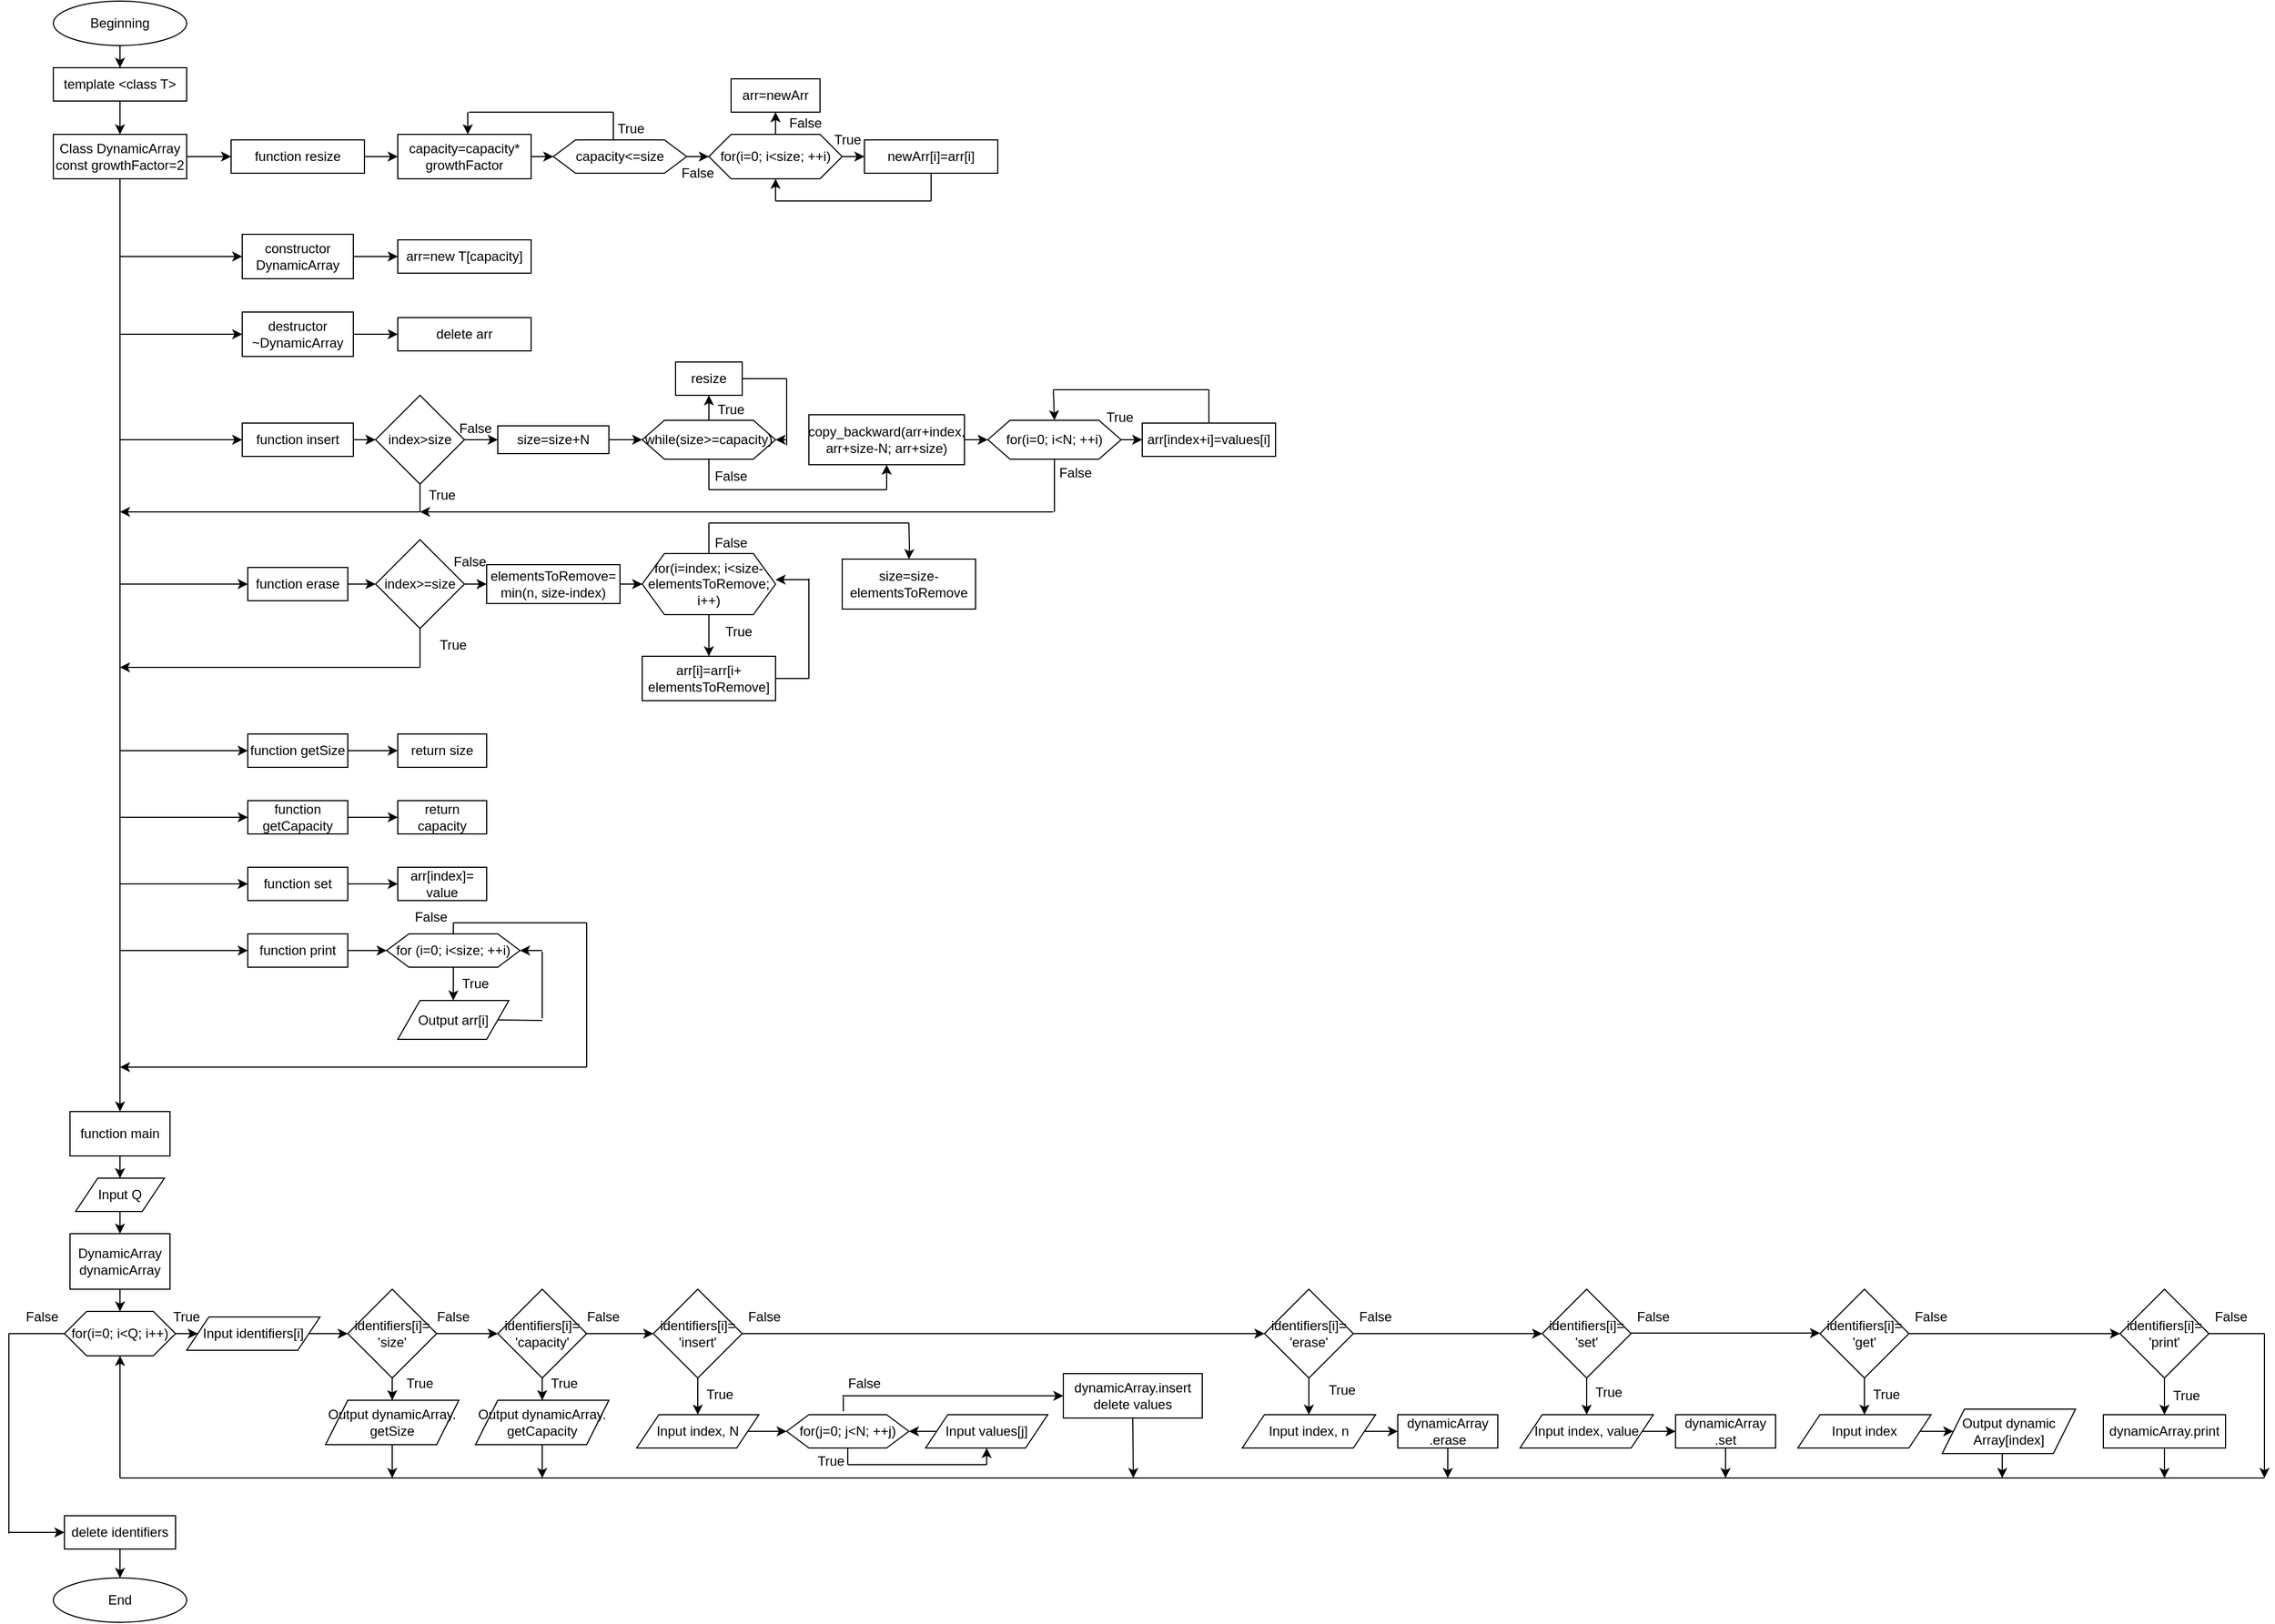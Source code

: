<mxfile version="22.1.5" type="github">
  <diagram id="C5RBs43oDa-KdzZeNtuy" name="Page-1">
    <mxGraphModel dx="1147" dy="624" grid="1" gridSize="10" guides="1" tooltips="1" connect="1" arrows="1" fold="1" page="1" pageScale="1" pageWidth="827" pageHeight="1169" math="0" shadow="0">
      <root>
        <mxCell id="WIyWlLk6GJQsqaUBKTNV-0" />
        <mxCell id="WIyWlLk6GJQsqaUBKTNV-1" parent="WIyWlLk6GJQsqaUBKTNV-0" />
        <mxCell id="uTGXkF76KkGdGuq-BqcJ-2" value="" style="edgeStyle=orthogonalEdgeStyle;rounded=0;orthogonalLoop=1;jettySize=auto;html=1;" edge="1" parent="WIyWlLk6GJQsqaUBKTNV-1" source="uTGXkF76KkGdGuq-BqcJ-0" target="uTGXkF76KkGdGuq-BqcJ-1">
          <mxGeometry relative="1" as="geometry" />
        </mxCell>
        <mxCell id="uTGXkF76KkGdGuq-BqcJ-0" value="Beginning" style="ellipse;whiteSpace=wrap;html=1;" vertex="1" parent="WIyWlLk6GJQsqaUBKTNV-1">
          <mxGeometry x="340" y="40" width="120" height="40" as="geometry" />
        </mxCell>
        <mxCell id="uTGXkF76KkGdGuq-BqcJ-4" value="" style="edgeStyle=orthogonalEdgeStyle;rounded=0;orthogonalLoop=1;jettySize=auto;html=1;" edge="1" parent="WIyWlLk6GJQsqaUBKTNV-1" source="uTGXkF76KkGdGuq-BqcJ-1" target="uTGXkF76KkGdGuq-BqcJ-3">
          <mxGeometry relative="1" as="geometry" />
        </mxCell>
        <mxCell id="uTGXkF76KkGdGuq-BqcJ-1" value="template &amp;lt;class T&amp;gt;" style="rounded=0;whiteSpace=wrap;html=1;" vertex="1" parent="WIyWlLk6GJQsqaUBKTNV-1">
          <mxGeometry x="340" y="100" width="120" height="30" as="geometry" />
        </mxCell>
        <mxCell id="uTGXkF76KkGdGuq-BqcJ-9" value="" style="edgeStyle=orthogonalEdgeStyle;rounded=0;orthogonalLoop=1;jettySize=auto;html=1;" edge="1" parent="WIyWlLk6GJQsqaUBKTNV-1" source="uTGXkF76KkGdGuq-BqcJ-3" target="uTGXkF76KkGdGuq-BqcJ-6">
          <mxGeometry relative="1" as="geometry" />
        </mxCell>
        <mxCell id="uTGXkF76KkGdGuq-BqcJ-3" value="Class DynamicArray&lt;br&gt;const growthFactor=2" style="rounded=0;whiteSpace=wrap;html=1;" vertex="1" parent="WIyWlLk6GJQsqaUBKTNV-1">
          <mxGeometry x="340" y="160" width="120" height="40" as="geometry" />
        </mxCell>
        <mxCell id="uTGXkF76KkGdGuq-BqcJ-10" value="" style="edgeStyle=orthogonalEdgeStyle;rounded=0;orthogonalLoop=1;jettySize=auto;html=1;" edge="1" parent="WIyWlLk6GJQsqaUBKTNV-1" source="uTGXkF76KkGdGuq-BqcJ-6" target="uTGXkF76KkGdGuq-BqcJ-7">
          <mxGeometry relative="1" as="geometry" />
        </mxCell>
        <mxCell id="uTGXkF76KkGdGuq-BqcJ-6" value="function resize" style="rounded=0;whiteSpace=wrap;html=1;" vertex="1" parent="WIyWlLk6GJQsqaUBKTNV-1">
          <mxGeometry x="500" y="165" width="120" height="30" as="geometry" />
        </mxCell>
        <mxCell id="uTGXkF76KkGdGuq-BqcJ-11" value="" style="edgeStyle=orthogonalEdgeStyle;rounded=0;orthogonalLoop=1;jettySize=auto;html=1;" edge="1" parent="WIyWlLk6GJQsqaUBKTNV-1" source="uTGXkF76KkGdGuq-BqcJ-7" target="uTGXkF76KkGdGuq-BqcJ-8">
          <mxGeometry relative="1" as="geometry" />
        </mxCell>
        <mxCell id="uTGXkF76KkGdGuq-BqcJ-7" value="capacity=capacity*&lt;br&gt;growthFactor" style="rounded=0;whiteSpace=wrap;html=1;" vertex="1" parent="WIyWlLk6GJQsqaUBKTNV-1">
          <mxGeometry x="650" y="160" width="120" height="40" as="geometry" />
        </mxCell>
        <mxCell id="uTGXkF76KkGdGuq-BqcJ-15" value="" style="edgeStyle=orthogonalEdgeStyle;rounded=0;orthogonalLoop=1;jettySize=auto;html=1;" edge="1" parent="WIyWlLk6GJQsqaUBKTNV-1" source="uTGXkF76KkGdGuq-BqcJ-8" target="uTGXkF76KkGdGuq-BqcJ-12">
          <mxGeometry relative="1" as="geometry" />
        </mxCell>
        <mxCell id="uTGXkF76KkGdGuq-BqcJ-8" value="capacity&amp;lt;=size" style="shape=hexagon;perimeter=hexagonPerimeter2;whiteSpace=wrap;html=1;fixedSize=1;" vertex="1" parent="WIyWlLk6GJQsqaUBKTNV-1">
          <mxGeometry x="790" y="165" width="120" height="30" as="geometry" />
        </mxCell>
        <mxCell id="uTGXkF76KkGdGuq-BqcJ-16" value="" style="edgeStyle=orthogonalEdgeStyle;rounded=0;orthogonalLoop=1;jettySize=auto;html=1;" edge="1" parent="WIyWlLk6GJQsqaUBKTNV-1" source="uTGXkF76KkGdGuq-BqcJ-12" target="uTGXkF76KkGdGuq-BqcJ-13">
          <mxGeometry relative="1" as="geometry" />
        </mxCell>
        <mxCell id="uTGXkF76KkGdGuq-BqcJ-22" value="" style="edgeStyle=orthogonalEdgeStyle;rounded=0;orthogonalLoop=1;jettySize=auto;html=1;" edge="1" parent="WIyWlLk6GJQsqaUBKTNV-1" source="uTGXkF76KkGdGuq-BqcJ-12" target="uTGXkF76KkGdGuq-BqcJ-14">
          <mxGeometry relative="1" as="geometry" />
        </mxCell>
        <mxCell id="uTGXkF76KkGdGuq-BqcJ-12" value="for(i=0; i&amp;lt;size; ++i)" style="shape=hexagon;perimeter=hexagonPerimeter2;whiteSpace=wrap;html=1;fixedSize=1;" vertex="1" parent="WIyWlLk6GJQsqaUBKTNV-1">
          <mxGeometry x="930" y="160" width="120" height="40" as="geometry" />
        </mxCell>
        <mxCell id="uTGXkF76KkGdGuq-BqcJ-13" value="newArr[i]=arr[i]" style="rounded=0;whiteSpace=wrap;html=1;" vertex="1" parent="WIyWlLk6GJQsqaUBKTNV-1">
          <mxGeometry x="1070" y="165" width="120" height="30" as="geometry" />
        </mxCell>
        <mxCell id="uTGXkF76KkGdGuq-BqcJ-14" value="arr=newArr" style="rounded=0;whiteSpace=wrap;html=1;" vertex="1" parent="WIyWlLk6GJQsqaUBKTNV-1">
          <mxGeometry x="950" y="110" width="80" height="30" as="geometry" />
        </mxCell>
        <mxCell id="uTGXkF76KkGdGuq-BqcJ-18" value="" style="endArrow=none;html=1;rounded=0;exitX=0.45;exitY=0;exitDx=0;exitDy=0;exitPerimeter=0;" edge="1" parent="WIyWlLk6GJQsqaUBKTNV-1" source="uTGXkF76KkGdGuq-BqcJ-8">
          <mxGeometry width="50" height="50" relative="1" as="geometry">
            <mxPoint x="710" y="120" as="sourcePoint" />
            <mxPoint x="844" y="140" as="targetPoint" />
          </mxGeometry>
        </mxCell>
        <mxCell id="uTGXkF76KkGdGuq-BqcJ-19" value="" style="endArrow=none;html=1;rounded=0;" edge="1" parent="WIyWlLk6GJQsqaUBKTNV-1">
          <mxGeometry width="50" height="50" relative="1" as="geometry">
            <mxPoint x="714" y="140" as="sourcePoint" />
            <mxPoint x="844" y="140" as="targetPoint" />
          </mxGeometry>
        </mxCell>
        <mxCell id="uTGXkF76KkGdGuq-BqcJ-20" value="" style="endArrow=classic;html=1;rounded=0;entryX=0.5;entryY=0;entryDx=0;entryDy=0;" edge="1" parent="WIyWlLk6GJQsqaUBKTNV-1">
          <mxGeometry width="50" height="50" relative="1" as="geometry">
            <mxPoint x="713" y="140" as="sourcePoint" />
            <mxPoint x="713" y="160" as="targetPoint" />
          </mxGeometry>
        </mxCell>
        <mxCell id="uTGXkF76KkGdGuq-BqcJ-23" value="" style="endArrow=none;html=1;rounded=0;entryX=0.5;entryY=1;entryDx=0;entryDy=0;" edge="1" parent="WIyWlLk6GJQsqaUBKTNV-1" target="uTGXkF76KkGdGuq-BqcJ-13">
          <mxGeometry width="50" height="50" relative="1" as="geometry">
            <mxPoint x="1130" y="220" as="sourcePoint" />
            <mxPoint x="760" y="70" as="targetPoint" />
          </mxGeometry>
        </mxCell>
        <mxCell id="uTGXkF76KkGdGuq-BqcJ-24" value="" style="endArrow=none;html=1;rounded=0;" edge="1" parent="WIyWlLk6GJQsqaUBKTNV-1">
          <mxGeometry width="50" height="50" relative="1" as="geometry">
            <mxPoint x="990" y="220" as="sourcePoint" />
            <mxPoint x="1130" y="220" as="targetPoint" />
          </mxGeometry>
        </mxCell>
        <mxCell id="uTGXkF76KkGdGuq-BqcJ-25" value="" style="endArrow=classic;html=1;rounded=0;entryX=0.5;entryY=1;entryDx=0;entryDy=0;" edge="1" parent="WIyWlLk6GJQsqaUBKTNV-1" target="uTGXkF76KkGdGuq-BqcJ-12">
          <mxGeometry width="50" height="50" relative="1" as="geometry">
            <mxPoint x="990" y="220" as="sourcePoint" />
            <mxPoint x="760" y="70" as="targetPoint" />
          </mxGeometry>
        </mxCell>
        <mxCell id="uTGXkF76KkGdGuq-BqcJ-30" value="" style="edgeStyle=orthogonalEdgeStyle;rounded=0;orthogonalLoop=1;jettySize=auto;html=1;" edge="1" parent="WIyWlLk6GJQsqaUBKTNV-1" source="uTGXkF76KkGdGuq-BqcJ-26" target="uTGXkF76KkGdGuq-BqcJ-29">
          <mxGeometry relative="1" as="geometry" />
        </mxCell>
        <mxCell id="uTGXkF76KkGdGuq-BqcJ-26" value="constructor DynamicArray" style="rounded=0;whiteSpace=wrap;html=1;" vertex="1" parent="WIyWlLk6GJQsqaUBKTNV-1">
          <mxGeometry x="510" y="250" width="100" height="40" as="geometry" />
        </mxCell>
        <mxCell id="uTGXkF76KkGdGuq-BqcJ-27" value="" style="endArrow=none;html=1;rounded=0;entryX=0.5;entryY=1;entryDx=0;entryDy=0;" edge="1" parent="WIyWlLk6GJQsqaUBKTNV-1" target="uTGXkF76KkGdGuq-BqcJ-3">
          <mxGeometry width="50" height="50" relative="1" as="geometry">
            <mxPoint x="400" y="950" as="sourcePoint" />
            <mxPoint x="760" y="70" as="targetPoint" />
          </mxGeometry>
        </mxCell>
        <mxCell id="uTGXkF76KkGdGuq-BqcJ-28" value="" style="endArrow=classic;html=1;rounded=0;entryX=0;entryY=0.5;entryDx=0;entryDy=0;" edge="1" parent="WIyWlLk6GJQsqaUBKTNV-1" target="uTGXkF76KkGdGuq-BqcJ-26">
          <mxGeometry width="50" height="50" relative="1" as="geometry">
            <mxPoint x="400" y="270" as="sourcePoint" />
            <mxPoint x="760" y="70" as="targetPoint" />
          </mxGeometry>
        </mxCell>
        <mxCell id="uTGXkF76KkGdGuq-BqcJ-29" value="arr=new T[capacity]" style="rounded=0;whiteSpace=wrap;html=1;" vertex="1" parent="WIyWlLk6GJQsqaUBKTNV-1">
          <mxGeometry x="650" y="255" width="120" height="30" as="geometry" />
        </mxCell>
        <mxCell id="uTGXkF76KkGdGuq-BqcJ-31" value="" style="edgeStyle=orthogonalEdgeStyle;rounded=0;orthogonalLoop=1;jettySize=auto;html=1;" edge="1" parent="WIyWlLk6GJQsqaUBKTNV-1" source="uTGXkF76KkGdGuq-BqcJ-32" target="uTGXkF76KkGdGuq-BqcJ-34">
          <mxGeometry relative="1" as="geometry" />
        </mxCell>
        <mxCell id="uTGXkF76KkGdGuq-BqcJ-32" value="destructor ~DynamicArray" style="rounded=0;whiteSpace=wrap;html=1;" vertex="1" parent="WIyWlLk6GJQsqaUBKTNV-1">
          <mxGeometry x="510" y="320" width="100" height="40" as="geometry" />
        </mxCell>
        <mxCell id="uTGXkF76KkGdGuq-BqcJ-33" value="" style="endArrow=classic;html=1;rounded=0;entryX=0;entryY=0.5;entryDx=0;entryDy=0;" edge="1" parent="WIyWlLk6GJQsqaUBKTNV-1" target="uTGXkF76KkGdGuq-BqcJ-32">
          <mxGeometry width="50" height="50" relative="1" as="geometry">
            <mxPoint x="400" y="340" as="sourcePoint" />
            <mxPoint x="760" y="140" as="targetPoint" />
          </mxGeometry>
        </mxCell>
        <mxCell id="uTGXkF76KkGdGuq-BqcJ-34" value="delete arr" style="rounded=0;whiteSpace=wrap;html=1;" vertex="1" parent="WIyWlLk6GJQsqaUBKTNV-1">
          <mxGeometry x="650" y="325" width="120" height="30" as="geometry" />
        </mxCell>
        <mxCell id="uTGXkF76KkGdGuq-BqcJ-40" value="" style="edgeStyle=orthogonalEdgeStyle;rounded=0;orthogonalLoop=1;jettySize=auto;html=1;" edge="1" parent="WIyWlLk6GJQsqaUBKTNV-1" source="uTGXkF76KkGdGuq-BqcJ-35" target="uTGXkF76KkGdGuq-BqcJ-36">
          <mxGeometry relative="1" as="geometry" />
        </mxCell>
        <mxCell id="uTGXkF76KkGdGuq-BqcJ-35" value="function insert" style="rounded=0;whiteSpace=wrap;html=1;" vertex="1" parent="WIyWlLk6GJQsqaUBKTNV-1">
          <mxGeometry x="510" y="420" width="100" height="30" as="geometry" />
        </mxCell>
        <mxCell id="uTGXkF76KkGdGuq-BqcJ-42" value="" style="edgeStyle=orthogonalEdgeStyle;rounded=0;orthogonalLoop=1;jettySize=auto;html=1;" edge="1" parent="WIyWlLk6GJQsqaUBKTNV-1" source="uTGXkF76KkGdGuq-BqcJ-36" target="uTGXkF76KkGdGuq-BqcJ-41">
          <mxGeometry relative="1" as="geometry" />
        </mxCell>
        <mxCell id="uTGXkF76KkGdGuq-BqcJ-36" value="index&amp;gt;size" style="rhombus;whiteSpace=wrap;html=1;" vertex="1" parent="WIyWlLk6GJQsqaUBKTNV-1">
          <mxGeometry x="630" y="395" width="80" height="80" as="geometry" />
        </mxCell>
        <mxCell id="uTGXkF76KkGdGuq-BqcJ-37" value="" style="endArrow=none;html=1;rounded=0;exitX=0.5;exitY=1;exitDx=0;exitDy=0;" edge="1" parent="WIyWlLk6GJQsqaUBKTNV-1" source="uTGXkF76KkGdGuq-BqcJ-36">
          <mxGeometry width="50" height="50" relative="1" as="geometry">
            <mxPoint x="710" y="320" as="sourcePoint" />
            <mxPoint x="670" y="500" as="targetPoint" />
          </mxGeometry>
        </mxCell>
        <mxCell id="uTGXkF76KkGdGuq-BqcJ-38" value="" style="endArrow=classic;html=1;rounded=0;" edge="1" parent="WIyWlLk6GJQsqaUBKTNV-1">
          <mxGeometry width="50" height="50" relative="1" as="geometry">
            <mxPoint x="670" y="500" as="sourcePoint" />
            <mxPoint x="400" y="500" as="targetPoint" />
          </mxGeometry>
        </mxCell>
        <mxCell id="uTGXkF76KkGdGuq-BqcJ-39" value="" style="endArrow=classic;html=1;rounded=0;entryX=0;entryY=0.5;entryDx=0;entryDy=0;" edge="1" parent="WIyWlLk6GJQsqaUBKTNV-1" target="uTGXkF76KkGdGuq-BqcJ-35">
          <mxGeometry width="50" height="50" relative="1" as="geometry">
            <mxPoint x="400" y="435" as="sourcePoint" />
            <mxPoint x="760" y="270" as="targetPoint" />
          </mxGeometry>
        </mxCell>
        <mxCell id="uTGXkF76KkGdGuq-BqcJ-44" value="" style="edgeStyle=orthogonalEdgeStyle;rounded=0;orthogonalLoop=1;jettySize=auto;html=1;" edge="1" parent="WIyWlLk6GJQsqaUBKTNV-1" source="uTGXkF76KkGdGuq-BqcJ-41" target="uTGXkF76KkGdGuq-BqcJ-43">
          <mxGeometry relative="1" as="geometry" />
        </mxCell>
        <mxCell id="uTGXkF76KkGdGuq-BqcJ-41" value="size=size+N" style="rounded=0;whiteSpace=wrap;html=1;" vertex="1" parent="WIyWlLk6GJQsqaUBKTNV-1">
          <mxGeometry x="740" y="422.5" width="100" height="25" as="geometry" />
        </mxCell>
        <mxCell id="uTGXkF76KkGdGuq-BqcJ-46" value="" style="edgeStyle=orthogonalEdgeStyle;rounded=0;orthogonalLoop=1;jettySize=auto;html=1;" edge="1" parent="WIyWlLk6GJQsqaUBKTNV-1" source="uTGXkF76KkGdGuq-BqcJ-43" target="uTGXkF76KkGdGuq-BqcJ-45">
          <mxGeometry relative="1" as="geometry" />
        </mxCell>
        <mxCell id="uTGXkF76KkGdGuq-BqcJ-43" value="while(size&amp;gt;=capacity)" style="shape=hexagon;perimeter=hexagonPerimeter2;whiteSpace=wrap;html=1;fixedSize=1;" vertex="1" parent="WIyWlLk6GJQsqaUBKTNV-1">
          <mxGeometry x="870" y="417.5" width="120" height="35" as="geometry" />
        </mxCell>
        <mxCell id="uTGXkF76KkGdGuq-BqcJ-45" value="resize" style="rounded=0;whiteSpace=wrap;html=1;" vertex="1" parent="WIyWlLk6GJQsqaUBKTNV-1">
          <mxGeometry x="900" y="365" width="60" height="30" as="geometry" />
        </mxCell>
        <mxCell id="uTGXkF76KkGdGuq-BqcJ-50" value="" style="edgeStyle=orthogonalEdgeStyle;rounded=0;orthogonalLoop=1;jettySize=auto;html=1;" edge="1" parent="WIyWlLk6GJQsqaUBKTNV-1" source="uTGXkF76KkGdGuq-BqcJ-47" target="uTGXkF76KkGdGuq-BqcJ-49">
          <mxGeometry relative="1" as="geometry" />
        </mxCell>
        <mxCell id="uTGXkF76KkGdGuq-BqcJ-47" value="copy_backward(arr+index, arr+size-N; arr+size)" style="rounded=0;whiteSpace=wrap;html=1;" vertex="1" parent="WIyWlLk6GJQsqaUBKTNV-1">
          <mxGeometry x="1020" y="412.5" width="140" height="45" as="geometry" />
        </mxCell>
        <mxCell id="uTGXkF76KkGdGuq-BqcJ-52" value="" style="edgeStyle=orthogonalEdgeStyle;rounded=0;orthogonalLoop=1;jettySize=auto;html=1;" edge="1" parent="WIyWlLk6GJQsqaUBKTNV-1" source="uTGXkF76KkGdGuq-BqcJ-49" target="uTGXkF76KkGdGuq-BqcJ-51">
          <mxGeometry relative="1" as="geometry" />
        </mxCell>
        <mxCell id="uTGXkF76KkGdGuq-BqcJ-49" value="for(i=0; i&amp;lt;N; ++i)" style="shape=hexagon;perimeter=hexagonPerimeter2;whiteSpace=wrap;html=1;fixedSize=1;" vertex="1" parent="WIyWlLk6GJQsqaUBKTNV-1">
          <mxGeometry x="1181" y="417.5" width="120" height="35" as="geometry" />
        </mxCell>
        <mxCell id="uTGXkF76KkGdGuq-BqcJ-51" value="arr[index+i]=values[i]" style="rounded=0;whiteSpace=wrap;html=1;" vertex="1" parent="WIyWlLk6GJQsqaUBKTNV-1">
          <mxGeometry x="1320" y="420" width="120" height="30" as="geometry" />
        </mxCell>
        <mxCell id="uTGXkF76KkGdGuq-BqcJ-54" value="" style="endArrow=none;html=1;rounded=0;entryX=0.5;entryY=1;entryDx=0;entryDy=0;" edge="1" parent="WIyWlLk6GJQsqaUBKTNV-1" target="uTGXkF76KkGdGuq-BqcJ-49">
          <mxGeometry width="50" height="50" relative="1" as="geometry">
            <mxPoint x="1241" y="500" as="sourcePoint" />
            <mxPoint x="800" y="270" as="targetPoint" />
          </mxGeometry>
        </mxCell>
        <mxCell id="uTGXkF76KkGdGuq-BqcJ-55" value="" style="endArrow=classic;html=1;rounded=0;" edge="1" parent="WIyWlLk6GJQsqaUBKTNV-1">
          <mxGeometry width="50" height="50" relative="1" as="geometry">
            <mxPoint x="1240" y="500" as="sourcePoint" />
            <mxPoint x="670" y="500" as="targetPoint" />
          </mxGeometry>
        </mxCell>
        <mxCell id="uTGXkF76KkGdGuq-BqcJ-62" value="" style="edgeStyle=orthogonalEdgeStyle;rounded=0;orthogonalLoop=1;jettySize=auto;html=1;" edge="1" parent="WIyWlLk6GJQsqaUBKTNV-1" source="uTGXkF76KkGdGuq-BqcJ-56" target="uTGXkF76KkGdGuq-BqcJ-59">
          <mxGeometry relative="1" as="geometry" />
        </mxCell>
        <mxCell id="uTGXkF76KkGdGuq-BqcJ-56" value="function erase" style="rounded=0;whiteSpace=wrap;html=1;" vertex="1" parent="WIyWlLk6GJQsqaUBKTNV-1">
          <mxGeometry x="515" y="550" width="90" height="30" as="geometry" />
        </mxCell>
        <mxCell id="uTGXkF76KkGdGuq-BqcJ-58" value="" style="endArrow=classic;html=1;rounded=0;entryX=0;entryY=0.5;entryDx=0;entryDy=0;" edge="1" parent="WIyWlLk6GJQsqaUBKTNV-1" target="uTGXkF76KkGdGuq-BqcJ-56">
          <mxGeometry width="50" height="50" relative="1" as="geometry">
            <mxPoint x="400" y="565" as="sourcePoint" />
            <mxPoint x="800" y="470" as="targetPoint" />
          </mxGeometry>
        </mxCell>
        <mxCell id="uTGXkF76KkGdGuq-BqcJ-64" value="" style="edgeStyle=orthogonalEdgeStyle;rounded=0;orthogonalLoop=1;jettySize=auto;html=1;" edge="1" parent="WIyWlLk6GJQsqaUBKTNV-1" source="uTGXkF76KkGdGuq-BqcJ-59" target="uTGXkF76KkGdGuq-BqcJ-63">
          <mxGeometry relative="1" as="geometry" />
        </mxCell>
        <mxCell id="uTGXkF76KkGdGuq-BqcJ-59" value="index&amp;gt;=size" style="rhombus;whiteSpace=wrap;html=1;" vertex="1" parent="WIyWlLk6GJQsqaUBKTNV-1">
          <mxGeometry x="630" y="525" width="80" height="80" as="geometry" />
        </mxCell>
        <mxCell id="uTGXkF76KkGdGuq-BqcJ-60" value="" style="endArrow=none;html=1;rounded=0;exitX=0.5;exitY=1;exitDx=0;exitDy=0;" edge="1" parent="WIyWlLk6GJQsqaUBKTNV-1" source="uTGXkF76KkGdGuq-BqcJ-59">
          <mxGeometry width="50" height="50" relative="1" as="geometry">
            <mxPoint x="750" y="520" as="sourcePoint" />
            <mxPoint x="670" y="640" as="targetPoint" />
          </mxGeometry>
        </mxCell>
        <mxCell id="uTGXkF76KkGdGuq-BqcJ-61" value="" style="endArrow=classic;html=1;rounded=0;" edge="1" parent="WIyWlLk6GJQsqaUBKTNV-1">
          <mxGeometry width="50" height="50" relative="1" as="geometry">
            <mxPoint x="670" y="640" as="sourcePoint" />
            <mxPoint x="400" y="640" as="targetPoint" />
          </mxGeometry>
        </mxCell>
        <mxCell id="uTGXkF76KkGdGuq-BqcJ-66" value="" style="edgeStyle=orthogonalEdgeStyle;rounded=0;orthogonalLoop=1;jettySize=auto;html=1;" edge="1" parent="WIyWlLk6GJQsqaUBKTNV-1" source="uTGXkF76KkGdGuq-BqcJ-63" target="uTGXkF76KkGdGuq-BqcJ-65">
          <mxGeometry relative="1" as="geometry" />
        </mxCell>
        <mxCell id="uTGXkF76KkGdGuq-BqcJ-63" value="elementsToRemove=&lt;br&gt;min(n, size-index)" style="rounded=0;whiteSpace=wrap;html=1;" vertex="1" parent="WIyWlLk6GJQsqaUBKTNV-1">
          <mxGeometry x="730" y="547.5" width="120" height="35" as="geometry" />
        </mxCell>
        <mxCell id="uTGXkF76KkGdGuq-BqcJ-68" value="" style="edgeStyle=orthogonalEdgeStyle;rounded=0;orthogonalLoop=1;jettySize=auto;html=1;" edge="1" parent="WIyWlLk6GJQsqaUBKTNV-1" source="uTGXkF76KkGdGuq-BqcJ-65" target="uTGXkF76KkGdGuq-BqcJ-67">
          <mxGeometry relative="1" as="geometry" />
        </mxCell>
        <mxCell id="uTGXkF76KkGdGuq-BqcJ-70" value="" style="edgeStyle=orthogonalEdgeStyle;rounded=0;orthogonalLoop=1;jettySize=auto;html=1;" edge="1" parent="WIyWlLk6GJQsqaUBKTNV-1" target="uTGXkF76KkGdGuq-BqcJ-69">
          <mxGeometry relative="1" as="geometry">
            <mxPoint x="1110" y="510" as="sourcePoint" />
          </mxGeometry>
        </mxCell>
        <mxCell id="uTGXkF76KkGdGuq-BqcJ-65" value="for(i=index; i&amp;lt;size-elementsToRemove; i++)" style="shape=hexagon;perimeter=hexagonPerimeter2;whiteSpace=wrap;html=1;fixedSize=1;" vertex="1" parent="WIyWlLk6GJQsqaUBKTNV-1">
          <mxGeometry x="870" y="537.5" width="120" height="55" as="geometry" />
        </mxCell>
        <mxCell id="uTGXkF76KkGdGuq-BqcJ-67" value="arr[i]=arr[i+&lt;br&gt;elementsToRemove]" style="rounded=0;whiteSpace=wrap;html=1;" vertex="1" parent="WIyWlLk6GJQsqaUBKTNV-1">
          <mxGeometry x="870" y="630" width="120" height="40" as="geometry" />
        </mxCell>
        <mxCell id="uTGXkF76KkGdGuq-BqcJ-69" value="size=size-elementsToRemove" style="rounded=0;whiteSpace=wrap;html=1;" vertex="1" parent="WIyWlLk6GJQsqaUBKTNV-1">
          <mxGeometry x="1050" y="542.5" width="120" height="45" as="geometry" />
        </mxCell>
        <mxCell id="uTGXkF76KkGdGuq-BqcJ-71" value="" style="endArrow=none;html=1;rounded=0;" edge="1" parent="WIyWlLk6GJQsqaUBKTNV-1">
          <mxGeometry width="50" height="50" relative="1" as="geometry">
            <mxPoint x="930" y="510" as="sourcePoint" />
            <mxPoint x="1110" y="510" as="targetPoint" />
          </mxGeometry>
        </mxCell>
        <mxCell id="uTGXkF76KkGdGuq-BqcJ-72" value="" style="endArrow=none;html=1;rounded=0;exitX=0.5;exitY=0;exitDx=0;exitDy=0;" edge="1" parent="WIyWlLk6GJQsqaUBKTNV-1" source="uTGXkF76KkGdGuq-BqcJ-65">
          <mxGeometry width="50" height="50" relative="1" as="geometry">
            <mxPoint x="750" y="520" as="sourcePoint" />
            <mxPoint x="930" y="510" as="targetPoint" />
          </mxGeometry>
        </mxCell>
        <mxCell id="uTGXkF76KkGdGuq-BqcJ-73" value="" style="endArrow=none;html=1;rounded=0;exitX=1;exitY=0.5;exitDx=0;exitDy=0;" edge="1" parent="WIyWlLk6GJQsqaUBKTNV-1" source="uTGXkF76KkGdGuq-BqcJ-67">
          <mxGeometry width="50" height="50" relative="1" as="geometry">
            <mxPoint x="750" y="520" as="sourcePoint" />
            <mxPoint x="1020" y="650" as="targetPoint" />
          </mxGeometry>
        </mxCell>
        <mxCell id="uTGXkF76KkGdGuq-BqcJ-74" value="" style="endArrow=none;html=1;rounded=0;" edge="1" parent="WIyWlLk6GJQsqaUBKTNV-1">
          <mxGeometry width="50" height="50" relative="1" as="geometry">
            <mxPoint x="1020" y="650" as="sourcePoint" />
            <mxPoint x="1020" y="560" as="targetPoint" />
          </mxGeometry>
        </mxCell>
        <mxCell id="uTGXkF76KkGdGuq-BqcJ-75" value="" style="endArrow=classic;html=1;rounded=0;entryX=1;entryY=0.5;entryDx=0;entryDy=0;" edge="1" parent="WIyWlLk6GJQsqaUBKTNV-1">
          <mxGeometry width="50" height="50" relative="1" as="geometry">
            <mxPoint x="1020" y="561" as="sourcePoint" />
            <mxPoint x="990" y="561" as="targetPoint" />
          </mxGeometry>
        </mxCell>
        <mxCell id="uTGXkF76KkGdGuq-BqcJ-79" value="" style="edgeStyle=orthogonalEdgeStyle;rounded=0;orthogonalLoop=1;jettySize=auto;html=1;" edge="1" parent="WIyWlLk6GJQsqaUBKTNV-1" source="uTGXkF76KkGdGuq-BqcJ-76" target="uTGXkF76KkGdGuq-BqcJ-77">
          <mxGeometry relative="1" as="geometry" />
        </mxCell>
        <mxCell id="uTGXkF76KkGdGuq-BqcJ-76" value="function getSize" style="rounded=0;whiteSpace=wrap;html=1;" vertex="1" parent="WIyWlLk6GJQsqaUBKTNV-1">
          <mxGeometry x="515" y="700" width="90" height="30" as="geometry" />
        </mxCell>
        <mxCell id="uTGXkF76KkGdGuq-BqcJ-77" value="return size" style="rounded=0;whiteSpace=wrap;html=1;" vertex="1" parent="WIyWlLk6GJQsqaUBKTNV-1">
          <mxGeometry x="650" y="700" width="80" height="30" as="geometry" />
        </mxCell>
        <mxCell id="uTGXkF76KkGdGuq-BqcJ-78" value="" style="endArrow=classic;html=1;rounded=0;entryX=0;entryY=0.5;entryDx=0;entryDy=0;" edge="1" parent="WIyWlLk6GJQsqaUBKTNV-1" target="uTGXkF76KkGdGuq-BqcJ-76">
          <mxGeometry width="50" height="50" relative="1" as="geometry">
            <mxPoint x="400" y="715" as="sourcePoint" />
            <mxPoint x="800" y="640" as="targetPoint" />
          </mxGeometry>
        </mxCell>
        <mxCell id="uTGXkF76KkGdGuq-BqcJ-80" value="" style="edgeStyle=orthogonalEdgeStyle;rounded=0;orthogonalLoop=1;jettySize=auto;html=1;" edge="1" parent="WIyWlLk6GJQsqaUBKTNV-1" source="uTGXkF76KkGdGuq-BqcJ-81" target="uTGXkF76KkGdGuq-BqcJ-82">
          <mxGeometry relative="1" as="geometry" />
        </mxCell>
        <mxCell id="uTGXkF76KkGdGuq-BqcJ-81" value="function getCapacity" style="rounded=0;whiteSpace=wrap;html=1;" vertex="1" parent="WIyWlLk6GJQsqaUBKTNV-1">
          <mxGeometry x="515" y="760" width="90" height="30" as="geometry" />
        </mxCell>
        <mxCell id="uTGXkF76KkGdGuq-BqcJ-82" value="return capacity" style="rounded=0;whiteSpace=wrap;html=1;" vertex="1" parent="WIyWlLk6GJQsqaUBKTNV-1">
          <mxGeometry x="650" y="760" width="80" height="30" as="geometry" />
        </mxCell>
        <mxCell id="uTGXkF76KkGdGuq-BqcJ-83" value="" style="endArrow=classic;html=1;rounded=0;entryX=0;entryY=0.5;entryDx=0;entryDy=0;" edge="1" parent="WIyWlLk6GJQsqaUBKTNV-1" target="uTGXkF76KkGdGuq-BqcJ-81">
          <mxGeometry width="50" height="50" relative="1" as="geometry">
            <mxPoint x="400" y="775" as="sourcePoint" />
            <mxPoint x="800" y="700" as="targetPoint" />
          </mxGeometry>
        </mxCell>
        <mxCell id="uTGXkF76KkGdGuq-BqcJ-84" value="" style="edgeStyle=orthogonalEdgeStyle;rounded=0;orthogonalLoop=1;jettySize=auto;html=1;" edge="1" parent="WIyWlLk6GJQsqaUBKTNV-1" source="uTGXkF76KkGdGuq-BqcJ-85" target="uTGXkF76KkGdGuq-BqcJ-86">
          <mxGeometry relative="1" as="geometry" />
        </mxCell>
        <mxCell id="uTGXkF76KkGdGuq-BqcJ-85" value="function set" style="rounded=0;whiteSpace=wrap;html=1;" vertex="1" parent="WIyWlLk6GJQsqaUBKTNV-1">
          <mxGeometry x="515" y="820" width="90" height="30" as="geometry" />
        </mxCell>
        <mxCell id="uTGXkF76KkGdGuq-BqcJ-86" value="arr[index]=&lt;br&gt;value" style="rounded=0;whiteSpace=wrap;html=1;" vertex="1" parent="WIyWlLk6GJQsqaUBKTNV-1">
          <mxGeometry x="650" y="820" width="80" height="30" as="geometry" />
        </mxCell>
        <mxCell id="uTGXkF76KkGdGuq-BqcJ-87" value="" style="endArrow=classic;html=1;rounded=0;entryX=0;entryY=0.5;entryDx=0;entryDy=0;" edge="1" parent="WIyWlLk6GJQsqaUBKTNV-1" target="uTGXkF76KkGdGuq-BqcJ-85">
          <mxGeometry width="50" height="50" relative="1" as="geometry">
            <mxPoint x="400" y="835" as="sourcePoint" />
            <mxPoint x="795" y="760" as="targetPoint" />
          </mxGeometry>
        </mxCell>
        <mxCell id="uTGXkF76KkGdGuq-BqcJ-88" value="" style="edgeStyle=orthogonalEdgeStyle;rounded=0;orthogonalLoop=1;jettySize=auto;html=1;entryX=0;entryY=0.5;entryDx=0;entryDy=0;" edge="1" parent="WIyWlLk6GJQsqaUBKTNV-1" source="uTGXkF76KkGdGuq-BqcJ-89" target="uTGXkF76KkGdGuq-BqcJ-92">
          <mxGeometry relative="1" as="geometry">
            <mxPoint x="645" y="895" as="targetPoint" />
          </mxGeometry>
        </mxCell>
        <mxCell id="uTGXkF76KkGdGuq-BqcJ-89" value="function print" style="rounded=0;whiteSpace=wrap;html=1;" vertex="1" parent="WIyWlLk6GJQsqaUBKTNV-1">
          <mxGeometry x="515" y="880" width="90" height="30" as="geometry" />
        </mxCell>
        <mxCell id="uTGXkF76KkGdGuq-BqcJ-91" value="" style="endArrow=classic;html=1;rounded=0;entryX=0;entryY=0.5;entryDx=0;entryDy=0;" edge="1" parent="WIyWlLk6GJQsqaUBKTNV-1" target="uTGXkF76KkGdGuq-BqcJ-89">
          <mxGeometry width="50" height="50" relative="1" as="geometry">
            <mxPoint x="400" y="895" as="sourcePoint" />
            <mxPoint x="795" y="820" as="targetPoint" />
          </mxGeometry>
        </mxCell>
        <mxCell id="uTGXkF76KkGdGuq-BqcJ-92" value="for (i=0; i&amp;lt;size; ++i)" style="shape=hexagon;perimeter=hexagonPerimeter2;whiteSpace=wrap;html=1;fixedSize=1;" vertex="1" parent="WIyWlLk6GJQsqaUBKTNV-1">
          <mxGeometry x="640" y="880" width="120" height="30" as="geometry" />
        </mxCell>
        <mxCell id="uTGXkF76KkGdGuq-BqcJ-94" value="Output arr[i]" style="shape=parallelogram;perimeter=parallelogramPerimeter;whiteSpace=wrap;html=1;fixedSize=1;" vertex="1" parent="WIyWlLk6GJQsqaUBKTNV-1">
          <mxGeometry x="650" y="940" width="100" height="35" as="geometry" />
        </mxCell>
        <mxCell id="uTGXkF76KkGdGuq-BqcJ-95" value="" style="endArrow=classic;html=1;rounded=0;exitX=0.5;exitY=1;exitDx=0;exitDy=0;entryX=0.5;entryY=0;entryDx=0;entryDy=0;" edge="1" parent="WIyWlLk6GJQsqaUBKTNV-1" source="uTGXkF76KkGdGuq-BqcJ-92" target="uTGXkF76KkGdGuq-BqcJ-94">
          <mxGeometry width="50" height="50" relative="1" as="geometry">
            <mxPoint x="750" y="920" as="sourcePoint" />
            <mxPoint x="800" y="870" as="targetPoint" />
          </mxGeometry>
        </mxCell>
        <mxCell id="uTGXkF76KkGdGuq-BqcJ-96" value="" style="endArrow=none;html=1;rounded=0;exitX=1;exitY=0.5;exitDx=0;exitDy=0;" edge="1" parent="WIyWlLk6GJQsqaUBKTNV-1" source="uTGXkF76KkGdGuq-BqcJ-94">
          <mxGeometry width="50" height="50" relative="1" as="geometry">
            <mxPoint x="750" y="1020" as="sourcePoint" />
            <mxPoint x="780" y="958" as="targetPoint" />
          </mxGeometry>
        </mxCell>
        <mxCell id="uTGXkF76KkGdGuq-BqcJ-97" value="" style="endArrow=none;html=1;rounded=0;" edge="1" parent="WIyWlLk6GJQsqaUBKTNV-1">
          <mxGeometry width="50" height="50" relative="1" as="geometry">
            <mxPoint x="780" y="956" as="sourcePoint" />
            <mxPoint x="780" y="896" as="targetPoint" />
          </mxGeometry>
        </mxCell>
        <mxCell id="uTGXkF76KkGdGuq-BqcJ-98" value="" style="endArrow=classic;html=1;rounded=0;entryX=1;entryY=0.5;entryDx=0;entryDy=0;" edge="1" parent="WIyWlLk6GJQsqaUBKTNV-1" target="uTGXkF76KkGdGuq-BqcJ-92">
          <mxGeometry width="50" height="50" relative="1" as="geometry">
            <mxPoint x="780" y="895" as="sourcePoint" />
            <mxPoint x="800" y="970" as="targetPoint" />
          </mxGeometry>
        </mxCell>
        <mxCell id="uTGXkF76KkGdGuq-BqcJ-99" value="" style="endArrow=none;html=1;rounded=0;exitX=0.5;exitY=0;exitDx=0;exitDy=0;" edge="1" parent="WIyWlLk6GJQsqaUBKTNV-1" source="uTGXkF76KkGdGuq-BqcJ-92">
          <mxGeometry width="50" height="50" relative="1" as="geometry">
            <mxPoint x="750" y="1020" as="sourcePoint" />
            <mxPoint x="700" y="870" as="targetPoint" />
          </mxGeometry>
        </mxCell>
        <mxCell id="uTGXkF76KkGdGuq-BqcJ-100" value="" style="endArrow=none;html=1;rounded=0;" edge="1" parent="WIyWlLk6GJQsqaUBKTNV-1">
          <mxGeometry width="50" height="50" relative="1" as="geometry">
            <mxPoint x="700" y="870" as="sourcePoint" />
            <mxPoint x="820" y="870" as="targetPoint" />
          </mxGeometry>
        </mxCell>
        <mxCell id="uTGXkF76KkGdGuq-BqcJ-107" value="" style="edgeStyle=orthogonalEdgeStyle;rounded=0;orthogonalLoop=1;jettySize=auto;html=1;" edge="1" parent="WIyWlLk6GJQsqaUBKTNV-1" source="uTGXkF76KkGdGuq-BqcJ-103" target="uTGXkF76KkGdGuq-BqcJ-106">
          <mxGeometry relative="1" as="geometry" />
        </mxCell>
        <mxCell id="uTGXkF76KkGdGuq-BqcJ-103" value="function main" style="rounded=0;whiteSpace=wrap;html=1;" vertex="1" parent="WIyWlLk6GJQsqaUBKTNV-1">
          <mxGeometry x="355" y="1040" width="90" height="40" as="geometry" />
        </mxCell>
        <mxCell id="uTGXkF76KkGdGuq-BqcJ-104" value="" style="endArrow=classic;html=1;rounded=0;entryX=0.5;entryY=0;entryDx=0;entryDy=0;" edge="1" parent="WIyWlLk6GJQsqaUBKTNV-1" target="uTGXkF76KkGdGuq-BqcJ-103">
          <mxGeometry width="50" height="50" relative="1" as="geometry">
            <mxPoint x="400" y="950" as="sourcePoint" />
            <mxPoint x="800" y="770" as="targetPoint" />
          </mxGeometry>
        </mxCell>
        <mxCell id="uTGXkF76KkGdGuq-BqcJ-105" value="Input Q" style="shape=parallelogram;perimeter=parallelogramPerimeter;whiteSpace=wrap;html=1;fixedSize=1;" vertex="1" parent="WIyWlLk6GJQsqaUBKTNV-1">
          <mxGeometry x="360" y="1100" width="80" height="30" as="geometry" />
        </mxCell>
        <mxCell id="uTGXkF76KkGdGuq-BqcJ-111" value="" style="edgeStyle=orthogonalEdgeStyle;rounded=0;orthogonalLoop=1;jettySize=auto;html=1;" edge="1" parent="WIyWlLk6GJQsqaUBKTNV-1" source="uTGXkF76KkGdGuq-BqcJ-106" target="uTGXkF76KkGdGuq-BqcJ-109">
          <mxGeometry relative="1" as="geometry" />
        </mxCell>
        <mxCell id="uTGXkF76KkGdGuq-BqcJ-106" value="DynamicArray dynamicArray" style="rounded=0;whiteSpace=wrap;html=1;" vertex="1" parent="WIyWlLk6GJQsqaUBKTNV-1">
          <mxGeometry x="355" y="1150" width="90" height="50" as="geometry" />
        </mxCell>
        <mxCell id="uTGXkF76KkGdGuq-BqcJ-108" value="" style="endArrow=classic;html=1;rounded=0;exitX=0.5;exitY=1;exitDx=0;exitDy=0;entryX=0.5;entryY=0;entryDx=0;entryDy=0;" edge="1" parent="WIyWlLk6GJQsqaUBKTNV-1" source="uTGXkF76KkGdGuq-BqcJ-103" target="uTGXkF76KkGdGuq-BqcJ-105">
          <mxGeometry width="50" height="50" relative="1" as="geometry">
            <mxPoint x="750" y="1160" as="sourcePoint" />
            <mxPoint x="800" y="1110" as="targetPoint" />
          </mxGeometry>
        </mxCell>
        <mxCell id="uTGXkF76KkGdGuq-BqcJ-112" value="" style="edgeStyle=orthogonalEdgeStyle;rounded=0;orthogonalLoop=1;jettySize=auto;html=1;" edge="1" parent="WIyWlLk6GJQsqaUBKTNV-1" source="uTGXkF76KkGdGuq-BqcJ-109" target="uTGXkF76KkGdGuq-BqcJ-110">
          <mxGeometry relative="1" as="geometry" />
        </mxCell>
        <mxCell id="uTGXkF76KkGdGuq-BqcJ-109" value="for(i=0; i&amp;lt;Q; i++)" style="shape=hexagon;perimeter=hexagonPerimeter2;whiteSpace=wrap;html=1;fixedSize=1;" vertex="1" parent="WIyWlLk6GJQsqaUBKTNV-1">
          <mxGeometry x="350" y="1220" width="100" height="40" as="geometry" />
        </mxCell>
        <mxCell id="uTGXkF76KkGdGuq-BqcJ-116" value="" style="edgeStyle=orthogonalEdgeStyle;rounded=0;orthogonalLoop=1;jettySize=auto;html=1;" edge="1" parent="WIyWlLk6GJQsqaUBKTNV-1" source="uTGXkF76KkGdGuq-BqcJ-110" target="uTGXkF76KkGdGuq-BqcJ-113">
          <mxGeometry relative="1" as="geometry" />
        </mxCell>
        <mxCell id="uTGXkF76KkGdGuq-BqcJ-110" value="Input identifiers[i]" style="shape=parallelogram;perimeter=parallelogramPerimeter;whiteSpace=wrap;html=1;fixedSize=1;" vertex="1" parent="WIyWlLk6GJQsqaUBKTNV-1">
          <mxGeometry x="460" y="1225" width="120" height="30" as="geometry" />
        </mxCell>
        <mxCell id="uTGXkF76KkGdGuq-BqcJ-115" value="" style="edgeStyle=orthogonalEdgeStyle;rounded=0;orthogonalLoop=1;jettySize=auto;html=1;" edge="1" parent="WIyWlLk6GJQsqaUBKTNV-1" source="uTGXkF76KkGdGuq-BqcJ-113" target="uTGXkF76KkGdGuq-BqcJ-114">
          <mxGeometry relative="1" as="geometry" />
        </mxCell>
        <mxCell id="uTGXkF76KkGdGuq-BqcJ-123" value="" style="edgeStyle=orthogonalEdgeStyle;rounded=0;orthogonalLoop=1;jettySize=auto;html=1;" edge="1" parent="WIyWlLk6GJQsqaUBKTNV-1" source="uTGXkF76KkGdGuq-BqcJ-113" target="uTGXkF76KkGdGuq-BqcJ-121">
          <mxGeometry relative="1" as="geometry" />
        </mxCell>
        <mxCell id="uTGXkF76KkGdGuq-BqcJ-113" value="identifiers[i]=&lt;br&gt;&#39;size&#39;" style="rhombus;whiteSpace=wrap;html=1;" vertex="1" parent="WIyWlLk6GJQsqaUBKTNV-1">
          <mxGeometry x="605" y="1200" width="80" height="80" as="geometry" />
        </mxCell>
        <mxCell id="uTGXkF76KkGdGuq-BqcJ-114" value="Output dynamicArray.&lt;br&gt;getSize" style="shape=parallelogram;perimeter=parallelogramPerimeter;whiteSpace=wrap;html=1;fixedSize=1;" vertex="1" parent="WIyWlLk6GJQsqaUBKTNV-1">
          <mxGeometry x="585" y="1300" width="120" height="40" as="geometry" />
        </mxCell>
        <mxCell id="uTGXkF76KkGdGuq-BqcJ-117" value="" style="endArrow=none;html=1;rounded=0;exitX=0.5;exitY=1;exitDx=0;exitDy=0;" edge="1" parent="WIyWlLk6GJQsqaUBKTNV-1" source="uTGXkF76KkGdGuq-BqcJ-114">
          <mxGeometry width="50" height="50" relative="1" as="geometry">
            <mxPoint x="750" y="1260" as="sourcePoint" />
            <mxPoint x="645" y="1370" as="targetPoint" />
          </mxGeometry>
        </mxCell>
        <mxCell id="uTGXkF76KkGdGuq-BqcJ-118" value="" style="endArrow=none;html=1;rounded=0;" edge="1" parent="WIyWlLk6GJQsqaUBKTNV-1">
          <mxGeometry width="50" height="50" relative="1" as="geometry">
            <mxPoint x="2330" y="1370" as="sourcePoint" />
            <mxPoint x="400" y="1370" as="targetPoint" />
          </mxGeometry>
        </mxCell>
        <mxCell id="uTGXkF76KkGdGuq-BqcJ-119" value="" style="endArrow=classic;html=1;rounded=0;entryX=0.5;entryY=1;entryDx=0;entryDy=0;" edge="1" parent="WIyWlLk6GJQsqaUBKTNV-1" target="uTGXkF76KkGdGuq-BqcJ-109">
          <mxGeometry width="50" height="50" relative="1" as="geometry">
            <mxPoint x="400" y="1370" as="sourcePoint" />
            <mxPoint x="800" y="1210" as="targetPoint" />
          </mxGeometry>
        </mxCell>
        <mxCell id="uTGXkF76KkGdGuq-BqcJ-120" value="" style="endArrow=classic;html=1;rounded=0;exitX=0.5;exitY=1;exitDx=0;exitDy=0;" edge="1" parent="WIyWlLk6GJQsqaUBKTNV-1" source="uTGXkF76KkGdGuq-BqcJ-114">
          <mxGeometry width="50" height="50" relative="1" as="geometry">
            <mxPoint x="750" y="1260" as="sourcePoint" />
            <mxPoint x="645" y="1370" as="targetPoint" />
          </mxGeometry>
        </mxCell>
        <mxCell id="uTGXkF76KkGdGuq-BqcJ-124" value="" style="edgeStyle=orthogonalEdgeStyle;rounded=0;orthogonalLoop=1;jettySize=auto;html=1;" edge="1" parent="WIyWlLk6GJQsqaUBKTNV-1" source="uTGXkF76KkGdGuq-BqcJ-121" target="uTGXkF76KkGdGuq-BqcJ-122">
          <mxGeometry relative="1" as="geometry" />
        </mxCell>
        <mxCell id="uTGXkF76KkGdGuq-BqcJ-129" value="" style="edgeStyle=orthogonalEdgeStyle;rounded=0;orthogonalLoop=1;jettySize=auto;html=1;" edge="1" parent="WIyWlLk6GJQsqaUBKTNV-1" source="uTGXkF76KkGdGuq-BqcJ-121" target="uTGXkF76KkGdGuq-BqcJ-126">
          <mxGeometry relative="1" as="geometry" />
        </mxCell>
        <mxCell id="uTGXkF76KkGdGuq-BqcJ-121" value="identifiers[i]=&lt;br&gt;&#39;capacity&#39;" style="rhombus;whiteSpace=wrap;html=1;" vertex="1" parent="WIyWlLk6GJQsqaUBKTNV-1">
          <mxGeometry x="740" y="1200" width="80" height="80" as="geometry" />
        </mxCell>
        <mxCell id="uTGXkF76KkGdGuq-BqcJ-122" value="Output dynamicArray.&lt;br&gt;getCapacity" style="shape=parallelogram;perimeter=parallelogramPerimeter;whiteSpace=wrap;html=1;fixedSize=1;" vertex="1" parent="WIyWlLk6GJQsqaUBKTNV-1">
          <mxGeometry x="720" y="1300" width="120" height="40" as="geometry" />
        </mxCell>
        <mxCell id="uTGXkF76KkGdGuq-BqcJ-125" value="" style="endArrow=classic;html=1;rounded=0;exitX=0.5;exitY=1;exitDx=0;exitDy=0;" edge="1" parent="WIyWlLk6GJQsqaUBKTNV-1" source="uTGXkF76KkGdGuq-BqcJ-122">
          <mxGeometry width="50" height="50" relative="1" as="geometry">
            <mxPoint x="750" y="1260" as="sourcePoint" />
            <mxPoint x="780" y="1370" as="targetPoint" />
          </mxGeometry>
        </mxCell>
        <mxCell id="uTGXkF76KkGdGuq-BqcJ-128" value="" style="edgeStyle=orthogonalEdgeStyle;rounded=0;orthogonalLoop=1;jettySize=auto;html=1;exitX=0.5;exitY=1;exitDx=0;exitDy=0;" edge="1" parent="WIyWlLk6GJQsqaUBKTNV-1" source="uTGXkF76KkGdGuq-BqcJ-126" target="uTGXkF76KkGdGuq-BqcJ-127">
          <mxGeometry relative="1" as="geometry">
            <mxPoint x="920" y="1288" as="sourcePoint" />
          </mxGeometry>
        </mxCell>
        <mxCell id="uTGXkF76KkGdGuq-BqcJ-126" value="identifiers[i]=&lt;br&gt;&#39;insert&#39;" style="rhombus;whiteSpace=wrap;html=1;" vertex="1" parent="WIyWlLk6GJQsqaUBKTNV-1">
          <mxGeometry x="880" y="1200" width="80" height="80" as="geometry" />
        </mxCell>
        <mxCell id="uTGXkF76KkGdGuq-BqcJ-131" value="" style="edgeStyle=orthogonalEdgeStyle;rounded=0;orthogonalLoop=1;jettySize=auto;html=1;" edge="1" parent="WIyWlLk6GJQsqaUBKTNV-1" source="uTGXkF76KkGdGuq-BqcJ-127" target="uTGXkF76KkGdGuq-BqcJ-130">
          <mxGeometry relative="1" as="geometry" />
        </mxCell>
        <mxCell id="uTGXkF76KkGdGuq-BqcJ-127" value="Input index, N" style="shape=parallelogram;perimeter=parallelogramPerimeter;whiteSpace=wrap;html=1;fixedSize=1;" vertex="1" parent="WIyWlLk6GJQsqaUBKTNV-1">
          <mxGeometry x="865" y="1313" width="110" height="30" as="geometry" />
        </mxCell>
        <mxCell id="uTGXkF76KkGdGuq-BqcJ-130" value="for(j=0; j&amp;lt;N; ++j)" style="shape=hexagon;perimeter=hexagonPerimeter2;whiteSpace=wrap;html=1;fixedSize=1;" vertex="1" parent="WIyWlLk6GJQsqaUBKTNV-1">
          <mxGeometry x="1000" y="1313" width="110" height="30" as="geometry" />
        </mxCell>
        <mxCell id="uTGXkF76KkGdGuq-BqcJ-132" value="" style="endArrow=none;html=1;rounded=0;exitX=0.5;exitY=1;exitDx=0;exitDy=0;" edge="1" parent="WIyWlLk6GJQsqaUBKTNV-1" source="uTGXkF76KkGdGuq-BqcJ-130">
          <mxGeometry width="50" height="50" relative="1" as="geometry">
            <mxPoint x="750" y="1268" as="sourcePoint" />
            <mxPoint x="1055" y="1358" as="targetPoint" />
          </mxGeometry>
        </mxCell>
        <mxCell id="uTGXkF76KkGdGuq-BqcJ-133" value="" style="endArrow=none;html=1;rounded=0;" edge="1" parent="WIyWlLk6GJQsqaUBKTNV-1">
          <mxGeometry width="50" height="50" relative="1" as="geometry">
            <mxPoint x="1055" y="1358" as="sourcePoint" />
            <mxPoint x="1180" y="1358" as="targetPoint" />
          </mxGeometry>
        </mxCell>
        <mxCell id="uTGXkF76KkGdGuq-BqcJ-135" value="Input values[j]" style="shape=parallelogram;perimeter=parallelogramPerimeter;whiteSpace=wrap;html=1;fixedSize=1;" vertex="1" parent="WIyWlLk6GJQsqaUBKTNV-1">
          <mxGeometry x="1125" y="1313" width="110" height="30" as="geometry" />
        </mxCell>
        <mxCell id="uTGXkF76KkGdGuq-BqcJ-136" value="" style="endArrow=classic;html=1;rounded=0;entryX=0.5;entryY=1;entryDx=0;entryDy=0;" edge="1" parent="WIyWlLk6GJQsqaUBKTNV-1" target="uTGXkF76KkGdGuq-BqcJ-135">
          <mxGeometry width="50" height="50" relative="1" as="geometry">
            <mxPoint x="1180" y="1358" as="sourcePoint" />
            <mxPoint x="805" y="1218" as="targetPoint" />
          </mxGeometry>
        </mxCell>
        <mxCell id="uTGXkF76KkGdGuq-BqcJ-137" value="" style="endArrow=classic;html=1;rounded=0;entryX=1;entryY=0.5;entryDx=0;entryDy=0;exitX=0;exitY=0.5;exitDx=0;exitDy=0;" edge="1" parent="WIyWlLk6GJQsqaUBKTNV-1" source="uTGXkF76KkGdGuq-BqcJ-135" target="uTGXkF76KkGdGuq-BqcJ-130">
          <mxGeometry width="50" height="50" relative="1" as="geometry">
            <mxPoint x="750" y="1268" as="sourcePoint" />
            <mxPoint x="800" y="1218" as="targetPoint" />
          </mxGeometry>
        </mxCell>
        <mxCell id="uTGXkF76KkGdGuq-BqcJ-138" value="" style="endArrow=none;html=1;rounded=0;entryX=0.5;entryY=0;entryDx=0;entryDy=0;" edge="1" parent="WIyWlLk6GJQsqaUBKTNV-1">
          <mxGeometry width="50" height="50" relative="1" as="geometry">
            <mxPoint x="1051" y="1297" as="sourcePoint" />
            <mxPoint x="1051" y="1310" as="targetPoint" />
          </mxGeometry>
        </mxCell>
        <mxCell id="uTGXkF76KkGdGuq-BqcJ-139" value="dynamicArray.insert&lt;br&gt;delete values" style="rounded=0;whiteSpace=wrap;html=1;" vertex="1" parent="WIyWlLk6GJQsqaUBKTNV-1">
          <mxGeometry x="1249" y="1276" width="125" height="40" as="geometry" />
        </mxCell>
        <mxCell id="uTGXkF76KkGdGuq-BqcJ-140" value="" style="endArrow=classic;html=1;rounded=0;entryX=0;entryY=0.5;entryDx=0;entryDy=0;" edge="1" parent="WIyWlLk6GJQsqaUBKTNV-1" target="uTGXkF76KkGdGuq-BqcJ-139">
          <mxGeometry width="50" height="50" relative="1" as="geometry">
            <mxPoint x="1050" y="1296" as="sourcePoint" />
            <mxPoint x="808" y="1231" as="targetPoint" />
          </mxGeometry>
        </mxCell>
        <mxCell id="uTGXkF76KkGdGuq-BqcJ-141" value="" style="endArrow=classic;html=1;rounded=0;exitX=0.5;exitY=1;exitDx=0;exitDy=0;" edge="1" parent="WIyWlLk6GJQsqaUBKTNV-1" source="uTGXkF76KkGdGuq-BqcJ-139">
          <mxGeometry width="50" height="50" relative="1" as="geometry">
            <mxPoint x="990" y="1260" as="sourcePoint" />
            <mxPoint x="1312" y="1370" as="targetPoint" />
          </mxGeometry>
        </mxCell>
        <mxCell id="uTGXkF76KkGdGuq-BqcJ-145" value="" style="edgeStyle=orthogonalEdgeStyle;rounded=0;orthogonalLoop=1;jettySize=auto;html=1;" edge="1" parent="WIyWlLk6GJQsqaUBKTNV-1" source="uTGXkF76KkGdGuq-BqcJ-142" target="uTGXkF76KkGdGuq-BqcJ-144">
          <mxGeometry relative="1" as="geometry" />
        </mxCell>
        <mxCell id="uTGXkF76KkGdGuq-BqcJ-142" value="identifiers[i]=&lt;br&gt;&#39;erase&#39;" style="rhombus;whiteSpace=wrap;html=1;" vertex="1" parent="WIyWlLk6GJQsqaUBKTNV-1">
          <mxGeometry x="1430" y="1200" width="80" height="80" as="geometry" />
        </mxCell>
        <mxCell id="uTGXkF76KkGdGuq-BqcJ-143" value="" style="endArrow=classic;html=1;rounded=0;exitX=1;exitY=0.5;exitDx=0;exitDy=0;entryX=0;entryY=0.5;entryDx=0;entryDy=0;" edge="1" parent="WIyWlLk6GJQsqaUBKTNV-1" source="uTGXkF76KkGdGuq-BqcJ-126" target="uTGXkF76KkGdGuq-BqcJ-142">
          <mxGeometry width="50" height="50" relative="1" as="geometry">
            <mxPoint x="990" y="1260" as="sourcePoint" />
            <mxPoint x="1040" y="1210" as="targetPoint" />
          </mxGeometry>
        </mxCell>
        <mxCell id="uTGXkF76KkGdGuq-BqcJ-144" value="Input index, n" style="shape=parallelogram;perimeter=parallelogramPerimeter;whiteSpace=wrap;html=1;fixedSize=1;" vertex="1" parent="WIyWlLk6GJQsqaUBKTNV-1">
          <mxGeometry x="1410" y="1313" width="120" height="30" as="geometry" />
        </mxCell>
        <mxCell id="uTGXkF76KkGdGuq-BqcJ-146" value="dynamicArray&lt;br&gt;.erase" style="rounded=0;whiteSpace=wrap;html=1;" vertex="1" parent="WIyWlLk6GJQsqaUBKTNV-1">
          <mxGeometry x="1550" y="1313" width="90" height="30" as="geometry" />
        </mxCell>
        <mxCell id="uTGXkF76KkGdGuq-BqcJ-147" value="" style="endArrow=classic;html=1;rounded=0;entryX=0;entryY=0.5;entryDx=0;entryDy=0;exitX=1;exitY=0.5;exitDx=0;exitDy=0;" edge="1" parent="WIyWlLk6GJQsqaUBKTNV-1" source="uTGXkF76KkGdGuq-BqcJ-144" target="uTGXkF76KkGdGuq-BqcJ-146">
          <mxGeometry width="50" height="50" relative="1" as="geometry">
            <mxPoint x="990" y="1260" as="sourcePoint" />
            <mxPoint x="1040" y="1210" as="targetPoint" />
          </mxGeometry>
        </mxCell>
        <mxCell id="uTGXkF76KkGdGuq-BqcJ-148" value="" style="endArrow=classic;html=1;rounded=0;exitX=0.5;exitY=1;exitDx=0;exitDy=0;" edge="1" parent="WIyWlLk6GJQsqaUBKTNV-1" source="uTGXkF76KkGdGuq-BqcJ-146">
          <mxGeometry width="50" height="50" relative="1" as="geometry">
            <mxPoint x="990" y="1260" as="sourcePoint" />
            <mxPoint x="1595" y="1370" as="targetPoint" />
          </mxGeometry>
        </mxCell>
        <mxCell id="uTGXkF76KkGdGuq-BqcJ-149" value="" style="edgeStyle=orthogonalEdgeStyle;rounded=0;orthogonalLoop=1;jettySize=auto;html=1;" edge="1" parent="WIyWlLk6GJQsqaUBKTNV-1" source="uTGXkF76KkGdGuq-BqcJ-150" target="uTGXkF76KkGdGuq-BqcJ-151">
          <mxGeometry relative="1" as="geometry" />
        </mxCell>
        <mxCell id="uTGXkF76KkGdGuq-BqcJ-150" value="identifiers[i]=&lt;br&gt;&#39;set&#39;" style="rhombus;whiteSpace=wrap;html=1;" vertex="1" parent="WIyWlLk6GJQsqaUBKTNV-1">
          <mxGeometry x="1680" y="1200" width="80" height="80" as="geometry" />
        </mxCell>
        <mxCell id="uTGXkF76KkGdGuq-BqcJ-151" value="Input index, value" style="shape=parallelogram;perimeter=parallelogramPerimeter;whiteSpace=wrap;html=1;fixedSize=1;" vertex="1" parent="WIyWlLk6GJQsqaUBKTNV-1">
          <mxGeometry x="1660" y="1313" width="120" height="30" as="geometry" />
        </mxCell>
        <mxCell id="uTGXkF76KkGdGuq-BqcJ-152" value="dynamicArray&lt;br&gt;.set" style="rounded=0;whiteSpace=wrap;html=1;" vertex="1" parent="WIyWlLk6GJQsqaUBKTNV-1">
          <mxGeometry x="1800" y="1313" width="90" height="30" as="geometry" />
        </mxCell>
        <mxCell id="uTGXkF76KkGdGuq-BqcJ-153" value="" style="endArrow=classic;html=1;rounded=0;entryX=0;entryY=0.5;entryDx=0;entryDy=0;exitX=1;exitY=0.5;exitDx=0;exitDy=0;" edge="1" parent="WIyWlLk6GJQsqaUBKTNV-1" source="uTGXkF76KkGdGuq-BqcJ-151" target="uTGXkF76KkGdGuq-BqcJ-152">
          <mxGeometry width="50" height="50" relative="1" as="geometry">
            <mxPoint x="1240" y="1260" as="sourcePoint" />
            <mxPoint x="1290" y="1210" as="targetPoint" />
          </mxGeometry>
        </mxCell>
        <mxCell id="uTGXkF76KkGdGuq-BqcJ-154" value="" style="endArrow=classic;html=1;rounded=0;exitX=0.5;exitY=1;exitDx=0;exitDy=0;" edge="1" parent="WIyWlLk6GJQsqaUBKTNV-1" source="uTGXkF76KkGdGuq-BqcJ-152">
          <mxGeometry width="50" height="50" relative="1" as="geometry">
            <mxPoint x="1240" y="1260" as="sourcePoint" />
            <mxPoint x="1845" y="1370" as="targetPoint" />
          </mxGeometry>
        </mxCell>
        <mxCell id="uTGXkF76KkGdGuq-BqcJ-155" value="" style="edgeStyle=orthogonalEdgeStyle;rounded=0;orthogonalLoop=1;jettySize=auto;html=1;" edge="1" parent="WIyWlLk6GJQsqaUBKTNV-1" source="uTGXkF76KkGdGuq-BqcJ-156" target="uTGXkF76KkGdGuq-BqcJ-157">
          <mxGeometry relative="1" as="geometry" />
        </mxCell>
        <mxCell id="uTGXkF76KkGdGuq-BqcJ-156" value="identifiers[i]=&lt;br&gt;&#39;get&#39;" style="rhombus;whiteSpace=wrap;html=1;" vertex="1" parent="WIyWlLk6GJQsqaUBKTNV-1">
          <mxGeometry x="1930" y="1200" width="80" height="80" as="geometry" />
        </mxCell>
        <mxCell id="uTGXkF76KkGdGuq-BqcJ-157" value="Input index" style="shape=parallelogram;perimeter=parallelogramPerimeter;whiteSpace=wrap;html=1;fixedSize=1;" vertex="1" parent="WIyWlLk6GJQsqaUBKTNV-1">
          <mxGeometry x="1910" y="1313" width="120" height="30" as="geometry" />
        </mxCell>
        <mxCell id="uTGXkF76KkGdGuq-BqcJ-159" value="" style="endArrow=classic;html=1;rounded=0;entryX=0;entryY=0.5;entryDx=0;entryDy=0;exitX=1;exitY=0.5;exitDx=0;exitDy=0;" edge="1" parent="WIyWlLk6GJQsqaUBKTNV-1" source="uTGXkF76KkGdGuq-BqcJ-157">
          <mxGeometry width="50" height="50" relative="1" as="geometry">
            <mxPoint x="1490" y="1260" as="sourcePoint" />
            <mxPoint x="2050" y="1328" as="targetPoint" />
          </mxGeometry>
        </mxCell>
        <mxCell id="uTGXkF76KkGdGuq-BqcJ-160" value="" style="endArrow=classic;html=1;rounded=0;exitX=0.5;exitY=1;exitDx=0;exitDy=0;" edge="1" parent="WIyWlLk6GJQsqaUBKTNV-1">
          <mxGeometry width="50" height="50" relative="1" as="geometry">
            <mxPoint x="2094" y="1343" as="sourcePoint" />
            <mxPoint x="2094" y="1370" as="targetPoint" />
          </mxGeometry>
        </mxCell>
        <mxCell id="uTGXkF76KkGdGuq-BqcJ-161" value="" style="endArrow=classic;html=1;rounded=0;exitX=1;exitY=0.5;exitDx=0;exitDy=0;entryX=0;entryY=0.5;entryDx=0;entryDy=0;" edge="1" parent="WIyWlLk6GJQsqaUBKTNV-1" source="uTGXkF76KkGdGuq-BqcJ-142" target="uTGXkF76KkGdGuq-BqcJ-150">
          <mxGeometry width="50" height="50" relative="1" as="geometry">
            <mxPoint x="1670" y="1260" as="sourcePoint" />
            <mxPoint x="1720" y="1210" as="targetPoint" />
          </mxGeometry>
        </mxCell>
        <mxCell id="uTGXkF76KkGdGuq-BqcJ-162" value="" style="endArrow=classic;html=1;rounded=0;exitX=1;exitY=0.5;exitDx=0;exitDy=0;entryX=0;entryY=0.5;entryDx=0;entryDy=0;" edge="1" parent="WIyWlLk6GJQsqaUBKTNV-1">
          <mxGeometry width="50" height="50" relative="1" as="geometry">
            <mxPoint x="1760" y="1239.5" as="sourcePoint" />
            <mxPoint x="1930" y="1239.5" as="targetPoint" />
          </mxGeometry>
        </mxCell>
        <mxCell id="uTGXkF76KkGdGuq-BqcJ-163" value="Output dynamic&lt;br&gt;Array[index]" style="shape=parallelogram;perimeter=parallelogramPerimeter;whiteSpace=wrap;html=1;fixedSize=1;" vertex="1" parent="WIyWlLk6GJQsqaUBKTNV-1">
          <mxGeometry x="2040" y="1308" width="120" height="40" as="geometry" />
        </mxCell>
        <mxCell id="uTGXkF76KkGdGuq-BqcJ-167" value="" style="edgeStyle=orthogonalEdgeStyle;rounded=0;orthogonalLoop=1;jettySize=auto;html=1;" edge="1" parent="WIyWlLk6GJQsqaUBKTNV-1" source="uTGXkF76KkGdGuq-BqcJ-164" target="uTGXkF76KkGdGuq-BqcJ-166">
          <mxGeometry relative="1" as="geometry" />
        </mxCell>
        <mxCell id="uTGXkF76KkGdGuq-BqcJ-164" value="identifiers[i]=&lt;br&gt;&#39;print&#39;" style="rhombus;whiteSpace=wrap;html=1;" vertex="1" parent="WIyWlLk6GJQsqaUBKTNV-1">
          <mxGeometry x="2200" y="1200" width="80" height="80" as="geometry" />
        </mxCell>
        <mxCell id="uTGXkF76KkGdGuq-BqcJ-165" value="" style="endArrow=classic;html=1;rounded=0;entryX=0;entryY=0.5;entryDx=0;entryDy=0;exitX=1;exitY=0.5;exitDx=0;exitDy=0;" edge="1" parent="WIyWlLk6GJQsqaUBKTNV-1" source="uTGXkF76KkGdGuq-BqcJ-156" target="uTGXkF76KkGdGuq-BqcJ-164">
          <mxGeometry width="50" height="50" relative="1" as="geometry">
            <mxPoint x="1670" y="1260" as="sourcePoint" />
            <mxPoint x="1720" y="1210" as="targetPoint" />
          </mxGeometry>
        </mxCell>
        <mxCell id="uTGXkF76KkGdGuq-BqcJ-166" value="dynamicArray.print" style="rounded=0;whiteSpace=wrap;html=1;" vertex="1" parent="WIyWlLk6GJQsqaUBKTNV-1">
          <mxGeometry x="2185" y="1313" width="110" height="30" as="geometry" />
        </mxCell>
        <mxCell id="uTGXkF76KkGdGuq-BqcJ-168" value="" style="endArrow=classic;html=1;rounded=0;exitX=0.5;exitY=1;exitDx=0;exitDy=0;" edge="1" parent="WIyWlLk6GJQsqaUBKTNV-1" source="uTGXkF76KkGdGuq-BqcJ-166">
          <mxGeometry width="50" height="50" relative="1" as="geometry">
            <mxPoint x="1670" y="1260" as="sourcePoint" />
            <mxPoint x="2240" y="1370" as="targetPoint" />
          </mxGeometry>
        </mxCell>
        <mxCell id="uTGXkF76KkGdGuq-BqcJ-169" value="" style="endArrow=none;html=1;rounded=0;" edge="1" parent="WIyWlLk6GJQsqaUBKTNV-1">
          <mxGeometry width="50" height="50" relative="1" as="geometry">
            <mxPoint x="2280" y="1240" as="sourcePoint" />
            <mxPoint x="2330" y="1240" as="targetPoint" />
          </mxGeometry>
        </mxCell>
        <mxCell id="uTGXkF76KkGdGuq-BqcJ-170" value="" style="endArrow=classic;html=1;rounded=0;" edge="1" parent="WIyWlLk6GJQsqaUBKTNV-1">
          <mxGeometry width="50" height="50" relative="1" as="geometry">
            <mxPoint x="2330" y="1240" as="sourcePoint" />
            <mxPoint x="2330" y="1370" as="targetPoint" />
          </mxGeometry>
        </mxCell>
        <mxCell id="uTGXkF76KkGdGuq-BqcJ-171" value="" style="endArrow=none;html=1;rounded=0;entryX=0;entryY=0.5;entryDx=0;entryDy=0;" edge="1" parent="WIyWlLk6GJQsqaUBKTNV-1" target="uTGXkF76KkGdGuq-BqcJ-109">
          <mxGeometry width="50" height="50" relative="1" as="geometry">
            <mxPoint x="300" y="1240" as="sourcePoint" />
            <mxPoint x="480" y="1210" as="targetPoint" />
          </mxGeometry>
        </mxCell>
        <mxCell id="uTGXkF76KkGdGuq-BqcJ-172" value="" style="endArrow=none;html=1;rounded=0;" edge="1" parent="WIyWlLk6GJQsqaUBKTNV-1">
          <mxGeometry width="50" height="50" relative="1" as="geometry">
            <mxPoint x="300" y="1240" as="sourcePoint" />
            <mxPoint x="300" y="1420" as="targetPoint" />
          </mxGeometry>
        </mxCell>
        <mxCell id="uTGXkF76KkGdGuq-BqcJ-173" value="delete identifiers" style="rounded=0;whiteSpace=wrap;html=1;" vertex="1" parent="WIyWlLk6GJQsqaUBKTNV-1">
          <mxGeometry x="350" y="1404" width="100" height="30" as="geometry" />
        </mxCell>
        <mxCell id="uTGXkF76KkGdGuq-BqcJ-174" value="" style="endArrow=classic;html=1;rounded=0;entryX=0;entryY=0.5;entryDx=0;entryDy=0;" edge="1" parent="WIyWlLk6GJQsqaUBKTNV-1" target="uTGXkF76KkGdGuq-BqcJ-173">
          <mxGeometry width="50" height="50" relative="1" as="geometry">
            <mxPoint x="300" y="1419" as="sourcePoint" />
            <mxPoint x="480" y="1214" as="targetPoint" />
          </mxGeometry>
        </mxCell>
        <mxCell id="uTGXkF76KkGdGuq-BqcJ-175" value="End" style="ellipse;whiteSpace=wrap;html=1;" vertex="1" parent="WIyWlLk6GJQsqaUBKTNV-1">
          <mxGeometry x="340" y="1460" width="120" height="40" as="geometry" />
        </mxCell>
        <mxCell id="uTGXkF76KkGdGuq-BqcJ-176" value="" style="endArrow=classic;html=1;rounded=0;entryX=0.5;entryY=0;entryDx=0;entryDy=0;exitX=0.5;exitY=1;exitDx=0;exitDy=0;" edge="1" parent="WIyWlLk6GJQsqaUBKTNV-1" source="uTGXkF76KkGdGuq-BqcJ-173" target="uTGXkF76KkGdGuq-BqcJ-175">
          <mxGeometry width="50" height="50" relative="1" as="geometry">
            <mxPoint x="430" y="1260" as="sourcePoint" />
            <mxPoint x="480" y="1210" as="targetPoint" />
          </mxGeometry>
        </mxCell>
        <mxCell id="uTGXkF76KkGdGuq-BqcJ-177" value="True" style="text;html=1;strokeColor=none;fillColor=none;align=center;verticalAlign=middle;whiteSpace=wrap;rounded=0;" vertex="1" parent="WIyWlLk6GJQsqaUBKTNV-1">
          <mxGeometry x="1025" y="150" width="60" height="30" as="geometry" />
        </mxCell>
        <mxCell id="uTGXkF76KkGdGuq-BqcJ-178" value="True" style="text;html=1;strokeColor=none;fillColor=none;align=center;verticalAlign=middle;whiteSpace=wrap;rounded=0;" vertex="1" parent="WIyWlLk6GJQsqaUBKTNV-1">
          <mxGeometry x="830" y="140" width="60" height="30" as="geometry" />
        </mxCell>
        <mxCell id="uTGXkF76KkGdGuq-BqcJ-179" value="True" style="text;html=1;strokeColor=none;fillColor=none;align=center;verticalAlign=middle;whiteSpace=wrap;rounded=0;" vertex="1" parent="WIyWlLk6GJQsqaUBKTNV-1">
          <mxGeometry x="660" y="470" width="60" height="30" as="geometry" />
        </mxCell>
        <mxCell id="uTGXkF76KkGdGuq-BqcJ-180" value="True" style="text;html=1;strokeColor=none;fillColor=none;align=center;verticalAlign=middle;whiteSpace=wrap;rounded=0;" vertex="1" parent="WIyWlLk6GJQsqaUBKTNV-1">
          <mxGeometry x="920" y="392.5" width="60" height="30" as="geometry" />
        </mxCell>
        <mxCell id="uTGXkF76KkGdGuq-BqcJ-181" value="" style="endArrow=none;html=1;rounded=0;entryX=0.5;entryY=1;entryDx=0;entryDy=0;" edge="1" parent="WIyWlLk6GJQsqaUBKTNV-1" target="uTGXkF76KkGdGuq-BqcJ-43">
          <mxGeometry width="50" height="50" relative="1" as="geometry">
            <mxPoint x="930" y="480" as="sourcePoint" />
            <mxPoint x="790" y="400" as="targetPoint" />
          </mxGeometry>
        </mxCell>
        <mxCell id="uTGXkF76KkGdGuq-BqcJ-182" value="" style="endArrow=none;html=1;rounded=0;" edge="1" parent="WIyWlLk6GJQsqaUBKTNV-1">
          <mxGeometry width="50" height="50" relative="1" as="geometry">
            <mxPoint x="930" y="480" as="sourcePoint" />
            <mxPoint x="1090" y="480" as="targetPoint" />
          </mxGeometry>
        </mxCell>
        <mxCell id="uTGXkF76KkGdGuq-BqcJ-183" value="" style="endArrow=classic;html=1;rounded=0;entryX=0.5;entryY=1;entryDx=0;entryDy=0;" edge="1" parent="WIyWlLk6GJQsqaUBKTNV-1" target="uTGXkF76KkGdGuq-BqcJ-47">
          <mxGeometry width="50" height="50" relative="1" as="geometry">
            <mxPoint x="1090" y="480" as="sourcePoint" />
            <mxPoint x="790" y="400" as="targetPoint" />
          </mxGeometry>
        </mxCell>
        <mxCell id="uTGXkF76KkGdGuq-BqcJ-184" value="" style="endArrow=none;html=1;rounded=0;entryX=1;entryY=0.5;entryDx=0;entryDy=0;" edge="1" parent="WIyWlLk6GJQsqaUBKTNV-1" target="uTGXkF76KkGdGuq-BqcJ-45">
          <mxGeometry width="50" height="50" relative="1" as="geometry">
            <mxPoint x="1000" y="380" as="sourcePoint" />
            <mxPoint x="790" y="400" as="targetPoint" />
          </mxGeometry>
        </mxCell>
        <mxCell id="uTGXkF76KkGdGuq-BqcJ-185" style="edgeStyle=orthogonalEdgeStyle;rounded=0;orthogonalLoop=1;jettySize=auto;html=1;exitX=0.5;exitY=1;exitDx=0;exitDy=0;" edge="1" parent="WIyWlLk6GJQsqaUBKTNV-1" source="uTGXkF76KkGdGuq-BqcJ-180" target="uTGXkF76KkGdGuq-BqcJ-180">
          <mxGeometry relative="1" as="geometry" />
        </mxCell>
        <mxCell id="uTGXkF76KkGdGuq-BqcJ-186" value="" style="endArrow=none;html=1;rounded=0;" edge="1" parent="WIyWlLk6GJQsqaUBKTNV-1">
          <mxGeometry width="50" height="50" relative="1" as="geometry">
            <mxPoint x="1000" y="440" as="sourcePoint" />
            <mxPoint x="1000" y="380" as="targetPoint" />
          </mxGeometry>
        </mxCell>
        <mxCell id="uTGXkF76KkGdGuq-BqcJ-187" value="" style="endArrow=classic;html=1;rounded=0;entryX=1;entryY=0.5;entryDx=0;entryDy=0;" edge="1" parent="WIyWlLk6GJQsqaUBKTNV-1" target="uTGXkF76KkGdGuq-BqcJ-43">
          <mxGeometry width="50" height="50" relative="1" as="geometry">
            <mxPoint x="1000" y="435" as="sourcePoint" />
            <mxPoint x="790" y="400" as="targetPoint" />
          </mxGeometry>
        </mxCell>
        <mxCell id="uTGXkF76KkGdGuq-BqcJ-188" value="True" style="text;html=1;strokeColor=none;fillColor=none;align=center;verticalAlign=middle;whiteSpace=wrap;rounded=0;" vertex="1" parent="WIyWlLk6GJQsqaUBKTNV-1">
          <mxGeometry x="1270" y="400" width="60" height="30" as="geometry" />
        </mxCell>
        <mxCell id="uTGXkF76KkGdGuq-BqcJ-189" value="" style="endArrow=none;html=1;rounded=0;exitX=0.5;exitY=0;exitDx=0;exitDy=0;" edge="1" parent="WIyWlLk6GJQsqaUBKTNV-1" source="uTGXkF76KkGdGuq-BqcJ-51">
          <mxGeometry width="50" height="50" relative="1" as="geometry">
            <mxPoint x="990" y="450" as="sourcePoint" />
            <mxPoint x="1380" y="390" as="targetPoint" />
          </mxGeometry>
        </mxCell>
        <mxCell id="uTGXkF76KkGdGuq-BqcJ-190" value="" style="endArrow=none;html=1;rounded=0;" edge="1" parent="WIyWlLk6GJQsqaUBKTNV-1">
          <mxGeometry width="50" height="50" relative="1" as="geometry">
            <mxPoint x="1240" y="390" as="sourcePoint" />
            <mxPoint x="1380" y="390" as="targetPoint" />
          </mxGeometry>
        </mxCell>
        <mxCell id="uTGXkF76KkGdGuq-BqcJ-191" value="" style="endArrow=classic;html=1;rounded=0;entryX=0.5;entryY=0;entryDx=0;entryDy=0;" edge="1" parent="WIyWlLk6GJQsqaUBKTNV-1" target="uTGXkF76KkGdGuq-BqcJ-49">
          <mxGeometry width="50" height="50" relative="1" as="geometry">
            <mxPoint x="1240" y="390" as="sourcePoint" />
            <mxPoint x="1040" y="400" as="targetPoint" />
          </mxGeometry>
        </mxCell>
        <mxCell id="uTGXkF76KkGdGuq-BqcJ-192" value="True" style="text;html=1;strokeColor=none;fillColor=none;align=center;verticalAlign=middle;whiteSpace=wrap;rounded=0;" vertex="1" parent="WIyWlLk6GJQsqaUBKTNV-1">
          <mxGeometry x="670" y="605" width="60" height="30" as="geometry" />
        </mxCell>
        <mxCell id="uTGXkF76KkGdGuq-BqcJ-193" value="True" style="text;html=1;strokeColor=none;fillColor=none;align=center;verticalAlign=middle;whiteSpace=wrap;rounded=0;" vertex="1" parent="WIyWlLk6GJQsqaUBKTNV-1">
          <mxGeometry x="927" y="592.5" width="60" height="30" as="geometry" />
        </mxCell>
        <mxCell id="uTGXkF76KkGdGuq-BqcJ-194" value="True" style="text;html=1;strokeColor=none;fillColor=none;align=center;verticalAlign=middle;whiteSpace=wrap;rounded=0;" vertex="1" parent="WIyWlLk6GJQsqaUBKTNV-1">
          <mxGeometry x="690" y="910" width="60" height="30" as="geometry" />
        </mxCell>
        <mxCell id="uTGXkF76KkGdGuq-BqcJ-195" value="" style="endArrow=none;html=1;rounded=0;" edge="1" parent="WIyWlLk6GJQsqaUBKTNV-1">
          <mxGeometry width="50" height="50" relative="1" as="geometry">
            <mxPoint x="820" y="1000" as="sourcePoint" />
            <mxPoint x="820" y="870" as="targetPoint" />
          </mxGeometry>
        </mxCell>
        <mxCell id="uTGXkF76KkGdGuq-BqcJ-196" value="" style="endArrow=classic;html=1;rounded=0;" edge="1" parent="WIyWlLk6GJQsqaUBKTNV-1">
          <mxGeometry width="50" height="50" relative="1" as="geometry">
            <mxPoint x="820" y="1000" as="sourcePoint" />
            <mxPoint x="400" y="1000" as="targetPoint" />
          </mxGeometry>
        </mxCell>
        <mxCell id="uTGXkF76KkGdGuq-BqcJ-197" value="True" style="text;html=1;strokeColor=none;fillColor=none;align=center;verticalAlign=middle;whiteSpace=wrap;rounded=0;" vertex="1" parent="WIyWlLk6GJQsqaUBKTNV-1">
          <mxGeometry x="430" y="1210" width="60" height="30" as="geometry" />
        </mxCell>
        <mxCell id="uTGXkF76KkGdGuq-BqcJ-198" value="True" style="text;html=1;strokeColor=none;fillColor=none;align=center;verticalAlign=middle;whiteSpace=wrap;rounded=0;" vertex="1" parent="WIyWlLk6GJQsqaUBKTNV-1">
          <mxGeometry x="640" y="1270" width="60" height="30" as="geometry" />
        </mxCell>
        <mxCell id="uTGXkF76KkGdGuq-BqcJ-199" value="True" style="text;html=1;strokeColor=none;fillColor=none;align=center;verticalAlign=middle;whiteSpace=wrap;rounded=0;" vertex="1" parent="WIyWlLk6GJQsqaUBKTNV-1">
          <mxGeometry x="770" y="1270" width="60" height="30" as="geometry" />
        </mxCell>
        <mxCell id="uTGXkF76KkGdGuq-BqcJ-200" value="True" style="text;html=1;strokeColor=none;fillColor=none;align=center;verticalAlign=middle;whiteSpace=wrap;rounded=0;" vertex="1" parent="WIyWlLk6GJQsqaUBKTNV-1">
          <mxGeometry x="910" y="1280" width="60" height="30" as="geometry" />
        </mxCell>
        <mxCell id="uTGXkF76KkGdGuq-BqcJ-201" value="True" style="text;html=1;strokeColor=none;fillColor=none;align=center;verticalAlign=middle;whiteSpace=wrap;rounded=0;" vertex="1" parent="WIyWlLk6GJQsqaUBKTNV-1">
          <mxGeometry x="1010" y="1340" width="60" height="30" as="geometry" />
        </mxCell>
        <mxCell id="uTGXkF76KkGdGuq-BqcJ-202" value="True" style="text;html=1;strokeColor=none;fillColor=none;align=center;verticalAlign=middle;whiteSpace=wrap;rounded=0;" vertex="1" parent="WIyWlLk6GJQsqaUBKTNV-1">
          <mxGeometry x="1470" y="1276" width="60" height="30" as="geometry" />
        </mxCell>
        <mxCell id="uTGXkF76KkGdGuq-BqcJ-203" value="True" style="text;html=1;strokeColor=none;fillColor=none;align=center;verticalAlign=middle;whiteSpace=wrap;rounded=0;" vertex="1" parent="WIyWlLk6GJQsqaUBKTNV-1">
          <mxGeometry x="1710" y="1278" width="60" height="30" as="geometry" />
        </mxCell>
        <mxCell id="uTGXkF76KkGdGuq-BqcJ-204" value="True" style="text;html=1;strokeColor=none;fillColor=none;align=center;verticalAlign=middle;whiteSpace=wrap;rounded=0;" vertex="1" parent="WIyWlLk6GJQsqaUBKTNV-1">
          <mxGeometry x="1960" y="1280" width="60" height="30" as="geometry" />
        </mxCell>
        <mxCell id="uTGXkF76KkGdGuq-BqcJ-205" value="True" style="text;html=1;strokeColor=none;fillColor=none;align=center;verticalAlign=middle;whiteSpace=wrap;rounded=0;" vertex="1" parent="WIyWlLk6GJQsqaUBKTNV-1">
          <mxGeometry x="2230" y="1281" width="60" height="30" as="geometry" />
        </mxCell>
        <mxCell id="uTGXkF76KkGdGuq-BqcJ-206" value="False" style="text;html=1;strokeColor=none;fillColor=none;align=center;verticalAlign=middle;whiteSpace=wrap;rounded=0;" vertex="1" parent="WIyWlLk6GJQsqaUBKTNV-1">
          <mxGeometry x="890" y="180" width="60" height="30" as="geometry" />
        </mxCell>
        <mxCell id="uTGXkF76KkGdGuq-BqcJ-207" value="False" style="text;html=1;strokeColor=none;fillColor=none;align=center;verticalAlign=middle;whiteSpace=wrap;rounded=0;" vertex="1" parent="WIyWlLk6GJQsqaUBKTNV-1">
          <mxGeometry x="987" y="135" width="60" height="30" as="geometry" />
        </mxCell>
        <mxCell id="uTGXkF76KkGdGuq-BqcJ-208" value="False" style="text;html=1;strokeColor=none;fillColor=none;align=center;verticalAlign=middle;whiteSpace=wrap;rounded=0;" vertex="1" parent="WIyWlLk6GJQsqaUBKTNV-1">
          <mxGeometry x="690" y="410" width="60" height="30" as="geometry" />
        </mxCell>
        <mxCell id="uTGXkF76KkGdGuq-BqcJ-209" value="False" style="text;html=1;strokeColor=none;fillColor=none;align=center;verticalAlign=middle;whiteSpace=wrap;rounded=0;" vertex="1" parent="WIyWlLk6GJQsqaUBKTNV-1">
          <mxGeometry x="920" y="452.5" width="60" height="30" as="geometry" />
        </mxCell>
        <mxCell id="uTGXkF76KkGdGuq-BqcJ-210" value="False" style="text;html=1;strokeColor=none;fillColor=none;align=center;verticalAlign=middle;whiteSpace=wrap;rounded=0;" vertex="1" parent="WIyWlLk6GJQsqaUBKTNV-1">
          <mxGeometry x="1230" y="450" width="60" height="30" as="geometry" />
        </mxCell>
        <mxCell id="uTGXkF76KkGdGuq-BqcJ-211" value="False" style="text;html=1;strokeColor=none;fillColor=none;align=center;verticalAlign=middle;whiteSpace=wrap;rounded=0;" vertex="1" parent="WIyWlLk6GJQsqaUBKTNV-1">
          <mxGeometry x="685" y="530" width="60" height="30" as="geometry" />
        </mxCell>
        <mxCell id="uTGXkF76KkGdGuq-BqcJ-212" value="False" style="text;html=1;strokeColor=none;fillColor=none;align=center;verticalAlign=middle;whiteSpace=wrap;rounded=0;" vertex="1" parent="WIyWlLk6GJQsqaUBKTNV-1">
          <mxGeometry x="920" y="512.5" width="60" height="30" as="geometry" />
        </mxCell>
        <mxCell id="uTGXkF76KkGdGuq-BqcJ-213" value="False" style="text;html=1;strokeColor=none;fillColor=none;align=center;verticalAlign=middle;whiteSpace=wrap;rounded=0;" vertex="1" parent="WIyWlLk6GJQsqaUBKTNV-1">
          <mxGeometry x="650" y="850" width="60" height="30" as="geometry" />
        </mxCell>
        <mxCell id="uTGXkF76KkGdGuq-BqcJ-214" value="False" style="text;html=1;strokeColor=none;fillColor=none;align=center;verticalAlign=middle;whiteSpace=wrap;rounded=0;" vertex="1" parent="WIyWlLk6GJQsqaUBKTNV-1">
          <mxGeometry x="300" y="1210" width="60" height="30" as="geometry" />
        </mxCell>
        <mxCell id="uTGXkF76KkGdGuq-BqcJ-215" value="False" style="text;html=1;strokeColor=none;fillColor=none;align=center;verticalAlign=middle;whiteSpace=wrap;rounded=0;" vertex="1" parent="WIyWlLk6GJQsqaUBKTNV-1">
          <mxGeometry x="670" y="1210" width="60" height="30" as="geometry" />
        </mxCell>
        <mxCell id="uTGXkF76KkGdGuq-BqcJ-216" value="False" style="text;html=1;strokeColor=none;fillColor=none;align=center;verticalAlign=middle;whiteSpace=wrap;rounded=0;" vertex="1" parent="WIyWlLk6GJQsqaUBKTNV-1">
          <mxGeometry x="805" y="1210" width="60" height="30" as="geometry" />
        </mxCell>
        <mxCell id="uTGXkF76KkGdGuq-BqcJ-217" value="False" style="text;html=1;strokeColor=none;fillColor=none;align=center;verticalAlign=middle;whiteSpace=wrap;rounded=0;" vertex="1" parent="WIyWlLk6GJQsqaUBKTNV-1">
          <mxGeometry x="950" y="1210" width="60" height="30" as="geometry" />
        </mxCell>
        <mxCell id="uTGXkF76KkGdGuq-BqcJ-218" value="False" style="text;html=1;strokeColor=none;fillColor=none;align=center;verticalAlign=middle;whiteSpace=wrap;rounded=0;" vertex="1" parent="WIyWlLk6GJQsqaUBKTNV-1">
          <mxGeometry x="1040" y="1270" width="60" height="30" as="geometry" />
        </mxCell>
        <mxCell id="uTGXkF76KkGdGuq-BqcJ-219" value="False" style="text;html=1;strokeColor=none;fillColor=none;align=center;verticalAlign=middle;whiteSpace=wrap;rounded=0;" vertex="1" parent="WIyWlLk6GJQsqaUBKTNV-1">
          <mxGeometry x="1500" y="1210" width="60" height="30" as="geometry" />
        </mxCell>
        <mxCell id="uTGXkF76KkGdGuq-BqcJ-220" value="False" style="text;html=1;strokeColor=none;fillColor=none;align=center;verticalAlign=middle;whiteSpace=wrap;rounded=0;" vertex="1" parent="WIyWlLk6GJQsqaUBKTNV-1">
          <mxGeometry x="1750" y="1210" width="60" height="30" as="geometry" />
        </mxCell>
        <mxCell id="uTGXkF76KkGdGuq-BqcJ-221" value="False" style="text;html=1;strokeColor=none;fillColor=none;align=center;verticalAlign=middle;whiteSpace=wrap;rounded=0;" vertex="1" parent="WIyWlLk6GJQsqaUBKTNV-1">
          <mxGeometry x="2000" y="1210" width="60" height="30" as="geometry" />
        </mxCell>
        <mxCell id="uTGXkF76KkGdGuq-BqcJ-222" value="False" style="text;html=1;strokeColor=none;fillColor=none;align=center;verticalAlign=middle;whiteSpace=wrap;rounded=0;" vertex="1" parent="WIyWlLk6GJQsqaUBKTNV-1">
          <mxGeometry x="2270" y="1210" width="60" height="30" as="geometry" />
        </mxCell>
      </root>
    </mxGraphModel>
  </diagram>
</mxfile>
